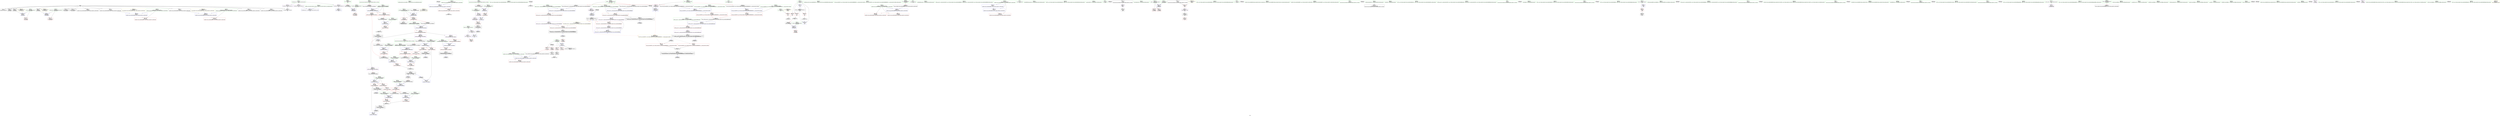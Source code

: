 digraph "SVFG" {
	label="SVFG";

	Node0x564ca0a11b40 [shape=record,color=grey,label="{NodeID: 0\nNullPtr}"];
	Node0x564ca0a11b40 -> Node0x564ca0a30330[style=solid];
	Node0x564ca0a11b40 -> Node0x564ca0a30430[style=solid];
	Node0x564ca0a11b40 -> Node0x564ca0a30500[style=solid];
	Node0x564ca0a11b40 -> Node0x564ca0a305d0[style=solid];
	Node0x564ca0a11b40 -> Node0x564ca0a306a0[style=solid];
	Node0x564ca0a11b40 -> Node0x564ca0a30770[style=solid];
	Node0x564ca0a11b40 -> Node0x564ca0a30840[style=solid];
	Node0x564ca0a11b40 -> Node0x564ca0a30910[style=solid];
	Node0x564ca0a11b40 -> Node0x564ca0a309e0[style=solid];
	Node0x564ca0a11b40 -> Node0x564ca0a30ab0[style=solid];
	Node0x564ca0a11b40 -> Node0x564ca0a30b80[style=solid];
	Node0x564ca0a11b40 -> Node0x564ca0a34ba0[style=solid];
	Node0x564ca0a6e880 [shape=record,color=black,label="{NodeID: 526\n151 = PHI(54, )\n0th arg _ZN3Sol2goEx }"];
	Node0x564ca0a6e880 -> Node0x564ca0a35250[style=solid];
	Node0x564ca0a33960 [shape=record,color=red,label="{NodeID: 194\n367\<--361\n\<--__a.addr\n_ZStanSt13_Ios_FmtflagsS_\n}"];
	Node0x564ca0a33960 -> Node0x564ca0a48ef0[style=solid];
	Node0x564ca0a30910 [shape=record,color=black,label="{NodeID: 111\n477\<--3\n\<--dummyVal\n_ZStplIcSt11char_traitsIcESaIcEENSt7__cxx1112basic_stringIT_T0_T1_EES5_RKS8_\n}"];
	Node0x564ca0a30910 -> Node0x564ca0a3ebb0[style=solid];
	Node0x564ca0a2ea00 [shape=record,color=green,label="{NodeID: 28\n60\<--61\n_ZNSt8ios_base15sync_with_stdioEb\<--_ZNSt8ios_base15sync_with_stdioEb_field_insensitive\n}"];
	Node0x564ca0a716e0 [shape=record,color=black,label="{NodeID: 554\n457 = PHI()\n}"];
	Node0x564ca0a716e0 -> Node0x564ca0a3ea10[style=solid];
	Node0x564ca0a350b0 [shape=record,color=blue,label="{NodeID: 222\n138\<--135\n__n.addr\<--__n\n_ZSt12setprecisioni\n}"];
	Node0x564ca0a350b0 -> Node0x564ca0a382b0[style=dashed];
	Node0x564ca0a36c60 [shape=record,color=purple,label="{NodeID: 139\n541\<--16\nllvm.global_ctors_1\<--llvm.global_ctors\nGlob }"];
	Node0x564ca0a36c60 -> Node0x564ca0a34aa0[style=solid];
	Node0x564ca0a31380 [shape=record,color=green,label="{NodeID: 56\n204\<--205\n_ZNSt7__cxx1112basic_stringIcSt11char_traitsIcESaIcEE3endEv\<--_ZNSt7__cxx1112basic_stringIcSt11char_traitsIcESaIcEE3endEv_field_insensitive\n}"];
	Node0x564ca0a49370 [shape=record,color=grey,label="{NodeID: 416\n221 = cmp(218, 91, )\n}"];
	Node0x564ca0a3e7a0 [shape=record,color=blue,label="{NodeID: 250\n440\<--438\n__lhs.addr\<--__lhs\n_ZStplIcSt11char_traitsIcESaIcEENSt7__cxx1112basic_stringIT_T0_T1_EES5_RKS8_\n}"];
	Node0x564ca0a3e7a0 -> Node0x564ca0a34180[style=dashed];
	Node0x564ca0a38380 [shape=record,color=red,label="{NodeID: 167\n145\<--144\n\<--coerce.dive\n_ZSt12setprecisioni\n}"];
	Node0x564ca0a38380 -> Node0x564ca0a35e60[style=solid];
	Node0x564ca0a32da0 [shape=record,color=green,label="{NodeID: 84\n363\<--364\n__b.addr\<--__b.addr_field_insensitive\n_ZStanSt13_Ios_FmtflagsS_\n}"];
	Node0x564ca0a32da0 -> Node0x564ca0a33a30[style=solid];
	Node0x564ca0a32da0 -> Node0x564ca0a3e2c0[style=solid];
	Node0x564ca0a2c8e0 [shape=record,color=green,label="{NodeID: 1\n7\<--1\n__dso_handle\<--dummyObj\nGlob }"];
	Node0x564ca0a6e9c0 [shape=record,color=black,label="{NodeID: 527\n152 = PHI(98, )\n1st arg _ZN3Sol2goEx }"];
	Node0x564ca0a6e9c0 -> Node0x564ca0a35320[style=solid];
	Node0x564ca0a33a30 [shape=record,color=red,label="{NodeID: 195\n368\<--363\n\<--__b.addr\n_ZStanSt13_Ios_FmtflagsS_\n}"];
	Node0x564ca0a33a30 -> Node0x564ca0a48ef0[style=solid];
	Node0x564ca0a309e0 [shape=record,color=black,label="{NodeID: 112\n479\<--3\n\<--dummyVal\n_ZStplIcSt11char_traitsIcESaIcEENSt7__cxx1112basic_stringIT_T0_T1_EES5_RKS8_\n}"];
	Node0x564ca0a309e0 -> Node0x564ca0a3ec80[style=solid];
	Node0x564ca0a2eb00 [shape=record,color=green,label="{NodeID: 29\n69\<--70\n_ZNSt9basic_iosIcSt11char_traitsIcEE3tieEPSo\<--_ZNSt9basic_iosIcSt11char_traitsIcEE3tieEPSo_field_insensitive\n}"];
	Node0x564ca0a71840 [shape=record,color=black,label="{NodeID: 555\n297 = PHI(331, )\n|{<s0>35}}"];
	Node0x564ca0a71840:s0 -> Node0x564ca0a6dfc0[style=solid,color=red];
	Node0x564ca0a35180 [shape=record,color=blue,label="{NodeID: 223\n141\<--142\n_M_n\<--\n_ZSt12setprecisioni\n}"];
	Node0x564ca0a35180 -> Node0x564ca0a38380[style=dashed];
	Node0x564ca0a36d60 [shape=record,color=purple,label="{NodeID: 140\n542\<--16\nllvm.global_ctors_2\<--llvm.global_ctors\nGlob }"];
	Node0x564ca0a36d60 -> Node0x564ca0a34ba0[style=solid];
	Node0x564ca0a31480 [shape=record,color=green,label="{NodeID: 57\n210\<--211\n_ZN9__gnu_cxxneIPcNSt7__cxx1112basic_stringIcSt11char_traitsIcESaIcEEEEEbRKNS_17__normal_iteratorIT_T0_EESD_\<--_ZN9__gnu_cxxneIPcNSt7__cxx1112basic_stringIcSt11char_traitsIcESaIcEEEEEbRKNS_17__normal_iteratorIT_T0_EESD__field_insensitive\n}"];
	Node0x564ca0a494f0 [shape=record,color=grey,label="{NodeID: 417\n230 = cmp(227, 229, )\n}"];
	Node0x564ca0a3e870 [shape=record,color=blue,label="{NodeID: 251\n442\<--439\n__rhs.addr\<--__rhs\n_ZStplIcSt11char_traitsIcESaIcEENSt7__cxx1112basic_stringIT_T0_T1_EES5_RKS8_\n}"];
	Node0x564ca0a3e870 -> Node0x564ca0a34250[style=dashed];
	Node0x564ca0a3e870 -> Node0x564ca0a34320[style=dashed];
	Node0x564ca0a38450 [shape=record,color=red,label="{NodeID: 168\n177\<--153\nthis1\<--this.addr\n_ZN3Sol2goEx\n}"];
	Node0x564ca0a32e70 [shape=record,color=green,label="{NodeID: 85\n374\<--375\n__a.addr\<--__a.addr_field_insensitive\n_ZStorSt13_Ios_FmtflagsS_\n}"];
	Node0x564ca0a32e70 -> Node0x564ca0a33b00[style=solid];
	Node0x564ca0a32e70 -> Node0x564ca0a3e390[style=solid];
	Node0x564ca0a2c970 [shape=record,color=green,label="{NodeID: 2\n8\<--1\n_ZSt3cin\<--dummyObj\nGlob }"];
	Node0x564ca0a6eb00 [shape=record,color=black,label="{NodeID: 528\n404 = PHI(167, )\n0th arg _ZN9__gnu_cxxneIPcNSt7__cxx1112basic_stringIcSt11char_traitsIcESaIcEEEEEbRKNS_17__normal_iteratorIT_T0_EESD_ }"];
	Node0x564ca0a6eb00 -> Node0x564ca0a3e530[style=solid];
	Node0x564ca0a59d00 [shape=record,color=yellow,style=double,label="{NodeID: 445\n77V_1 = ENCHI(MR_77V_0)\npts\{449 \}\nFun[_ZStplIcSt11char_traitsIcESaIcEENSt7__cxx1112basic_stringIT_T0_T1_EES5_RKS8_]}"];
	Node0x564ca0a59d00 -> Node0x564ca0a3ebb0[style=dashed];
	Node0x564ca0a33b00 [shape=record,color=red,label="{NodeID: 196\n380\<--374\n\<--__a.addr\n_ZStorSt13_Ios_FmtflagsS_\n}"];
	Node0x564ca0a33b00 -> Node0x564ca0a49070[style=solid];
	Node0x564ca0a30ab0 [shape=record,color=black,label="{NodeID: 113\n488\<--3\nlpad.val\<--dummyVal\n_ZStplIcSt11char_traitsIcESaIcEENSt7__cxx1112basic_stringIT_T0_T1_EES5_RKS8_\n}"];
	Node0x564ca0a2ec00 [shape=record,color=green,label="{NodeID: 30\n72\<--73\n_ZSt5fixedRSt8ios_base\<--_ZSt5fixedRSt8ios_base_field_insensitive\n}"];
	Node0x564ca0a71aa0 [shape=record,color=black,label="{NodeID: 556\n301 = PHI(315, )\n}"];
	Node0x564ca0a35250 [shape=record,color=blue,label="{NodeID: 224\n153\<--151\nthis.addr\<--this\n_ZN3Sol2goEx\n}"];
	Node0x564ca0a35250 -> Node0x564ca0a38450[style=dashed];
	Node0x564ca0a36e60 [shape=record,color=purple,label="{NodeID: 141\n80\<--48\ncoerce.dive\<--agg.tmp\nmain\n}"];
	Node0x564ca0a36e60 -> Node0x564ca0a34d70[style=solid];
	Node0x564ca0a31580 [shape=record,color=green,label="{NodeID: 58\n214\<--215\n_ZNK9__gnu_cxx17__normal_iteratorIPcNSt7__cxx1112basic_stringIcSt11char_traitsIcESaIcEEEEdeEv\<--_ZNK9__gnu_cxx17__normal_iteratorIPcNSt7__cxx1112basic_stringIcSt11char_traitsIcESaIcEEEEdeEv_field_insensitive\n}"];
	Node0x564ca0a49670 [shape=record,color=grey,label="{NodeID: 418\n420 = cmp(416, 419, )\n}"];
	Node0x564ca0a49670 -> Node0x564ca0a365b0[style=solid];
	Node0x564ca0a3e940 [shape=record,color=blue,label="{NodeID: 252\n444\<--59\nnrvo\<--\n_ZStplIcSt11char_traitsIcESaIcEENSt7__cxx1112basic_stringIT_T0_T1_EES5_RKS8_\n}"];
	Node0x564ca0a3e940 -> Node0x564ca0a3eae0[style=dashed];
	Node0x564ca0a38520 [shape=record,color=red,label="{NodeID: 169\n182\<--155\n\<--cas.addr\n_ZN3Sol2goEx\n}"];
	Node0x564ca0a32f40 [shape=record,color=green,label="{NodeID: 86\n376\<--377\n__b.addr\<--__b.addr_field_insensitive\n_ZStorSt13_Ios_FmtflagsS_\n}"];
	Node0x564ca0a32f40 -> Node0x564ca0a33bd0[style=solid];
	Node0x564ca0a32f40 -> Node0x564ca0a3e460[style=solid];
	Node0x564ca0a2cc20 [shape=record,color=green,label="{NodeID: 3\n11\<--1\n_ZSt4cout\<--dummyObj\nGlob }"];
	Node0x564ca0a6ec40 [shape=record,color=black,label="{NodeID: 529\n405 = PHI(169, )\n1st arg _ZN9__gnu_cxxneIPcNSt7__cxx1112basic_stringIcSt11char_traitsIcESaIcEEEEEbRKNS_17__normal_iteratorIT_T0_EESD_ }"];
	Node0x564ca0a6ec40 -> Node0x564ca0a3e600[style=solid];
	Node0x564ca0a59de0 [shape=record,color=yellow,style=double,label="{NodeID: 446\n79V_1 = ENCHI(MR_79V_0)\npts\{451 \}\nFun[_ZStplIcSt11char_traitsIcESaIcEENSt7__cxx1112basic_stringIT_T0_T1_EES5_RKS8_]}"];
	Node0x564ca0a59de0 -> Node0x564ca0a3ec80[style=dashed];
	Node0x564ca0a33bd0 [shape=record,color=red,label="{NodeID: 197\n381\<--376\n\<--__b.addr\n_ZStorSt13_Ios_FmtflagsS_\n}"];
	Node0x564ca0a33bd0 -> Node0x564ca0a49070[style=solid];
	Node0x564ca0a30b80 [shape=record,color=black,label="{NodeID: 114\n489\<--3\nlpad.val5\<--dummyVal\n_ZStplIcSt11char_traitsIcESaIcEENSt7__cxx1112basic_stringIT_T0_T1_EES5_RKS8_\n}"];
	Node0x564ca0a2ed00 [shape=record,color=green,label="{NodeID: 31\n74\<--75\n_ZNSolsEPFRSt8ios_baseS0_E\<--_ZNSolsEPFRSt8ios_baseS0_E_field_insensitive\n}"];
	Node0x564ca0a71bb0 [shape=record,color=black,label="{NodeID: 557\n306 = PHI(358, )\n|{<s0>37}}"];
	Node0x564ca0a71bb0:s0 -> Node0x564ca0a6e740[style=solid,color=red];
	Node0x564ca0a35320 [shape=record,color=blue,label="{NodeID: 225\n155\<--152\ncas.addr\<--cas\n_ZN3Sol2goEx\n}"];
	Node0x564ca0a35320 -> Node0x564ca0a38520[style=dashed];
	Node0x564ca0a36f30 [shape=record,color=purple,label="{NodeID: 142\n82\<--48\ncoerce.dive4\<--agg.tmp\nmain\n}"];
	Node0x564ca0a36f30 -> Node0x564ca0a38040[style=solid];
	Node0x564ca0a31680 [shape=record,color=green,label="{NodeID: 59\n219\<--220\n_ZNKSt7__cxx1112basic_stringIcSt11char_traitsIcESaIcEE4sizeEv\<--_ZNKSt7__cxx1112basic_stringIcSt11char_traitsIcESaIcEE4sizeEv_field_insensitive\n}"];
	Node0x564ca0a3ea10 [shape=record,color=blue,label="{NodeID: 253\n446\<--457\n__len\<--call\n_ZStplIcSt11char_traitsIcESaIcEENSt7__cxx1112basic_stringIT_T0_T1_EES5_RKS8_\n}"];
	Node0x564ca0a3ea10 -> Node0x564ca0a344c0[style=dashed];
	Node0x564ca0a385f0 [shape=record,color=red,label="{NodeID: 170\n272\<--161\nexn\<--exn.slot\n_ZN3Sol2goEx\n}"];
	Node0x564ca0a33010 [shape=record,color=green,label="{NodeID: 87\n395\<--396\n__gxx_personality_v0\<--__gxx_personality_v0_field_insensitive\n}"];
	Node0x564ca0a2ccb0 [shape=record,color=green,label="{NodeID: 4\n12\<--1\n.str\<--dummyObj\nGlob }"];
	Node0x564ca0a6fda0 [shape=record,color=black,label="{NodeID: 530\n68 = PHI()\n}"];
	Node0x564ca0a33ca0 [shape=record,color=red,label="{NodeID: 198\n412\<--406\n\<--__lhs.addr\n_ZN9__gnu_cxxneIPcNSt7__cxx1112basic_stringIcSt11char_traitsIcESaIcEEEEEbRKNS_17__normal_iteratorIT_T0_EESD_\n|{<s0>40}}"];
	Node0x564ca0a33ca0:s0 -> Node0x564ca0a6e100[style=solid,color=red];
	Node0x564ca0a35820 [shape=record,color=black,label="{NodeID: 115\n9\<--8\n\<--_ZSt3cin\nCan only get source location for instruction, argument, global var or function.}"];
	Node0x564ca0a35820 -> Node0x564ca0a379c0[style=solid];
	Node0x564ca0a2ee00 [shape=record,color=green,label="{NodeID: 32\n78\<--79\n_ZSt12setprecisioni\<--_ZSt12setprecisioni_field_insensitive\n}"];
	Node0x564ca0a71d20 [shape=record,color=black,label="{NodeID: 558\n310 = PHI(340, )\n}"];
	Node0x564ca0a353f0 [shape=record,color=blue,label="{NodeID: 226\n165\<--157\n__range1\<--z\n_ZN3Sol2goEx\n}"];
	Node0x564ca0a353f0 -> Node0x564ca0a38790[style=dashed];
	Node0x564ca0a353f0 -> Node0x564ca0a38860[style=dashed];
	Node0x564ca0a37000 [shape=record,color=purple,label="{NodeID: 143\n63\<--62\nvbase.offset.ptr\<--vtable\nmain\n}"];
	Node0x564ca0a37000 -> Node0x564ca0a35b20[style=solid];
	Node0x564ca0a31780 [shape=record,color=green,label="{NodeID: 60\n224\<--225\n_ZNSt7__cxx1112basic_stringIcSt11char_traitsIcESaIcEEixEm\<--_ZNSt7__cxx1112basic_stringIcSt11char_traitsIcESaIcEEixEm_field_insensitive\n}"];
	Node0x564ca0a3eae0 [shape=record,color=blue,label="{NodeID: 254\n444\<--473\nnrvo\<--\n_ZStplIcSt11char_traitsIcESaIcEENSt7__cxx1112basic_stringIT_T0_T1_EES5_RKS8_\n}"];
	Node0x564ca0a3eae0 -> Node0x564ca0a343f0[style=dashed];
	Node0x564ca0a386c0 [shape=record,color=red,label="{NodeID: 171\n273\<--163\nsel\<--ehselector.slot\n_ZN3Sol2goEx\n}"];
	Node0x564ca0a33110 [shape=record,color=green,label="{NodeID: 88\n406\<--407\n__lhs.addr\<--__lhs.addr_field_insensitive\n_ZN9__gnu_cxxneIPcNSt7__cxx1112basic_stringIcSt11char_traitsIcESaIcEEEEEbRKNS_17__normal_iteratorIT_T0_EESD_\n}"];
	Node0x564ca0a33110 -> Node0x564ca0a33ca0[style=solid];
	Node0x564ca0a33110 -> Node0x564ca0a3e530[style=solid];
	Node0x564ca0a2cd70 [shape=record,color=green,label="{NodeID: 5\n14\<--1\n.str.1\<--dummyObj\nGlob }"];
	Node0x564ca0a6fea0 [shape=record,color=black,label="{NodeID: 531\n192 = PHI()\n}"];
	Node0x564ca0a33d70 [shape=record,color=red,label="{NodeID: 199\n417\<--408\n\<--__rhs.addr\n_ZN9__gnu_cxxneIPcNSt7__cxx1112basic_stringIcSt11char_traitsIcESaIcEEEEEbRKNS_17__normal_iteratorIT_T0_EESD_\n|{<s0>41}}"];
	Node0x564ca0a33d70:s0 -> Node0x564ca0a6e100[style=solid,color=red];
	Node0x564ca0a35920 [shape=record,color=black,label="{NodeID: 116\n10\<--8\n\<--_ZSt3cin\nCan only get source location for instruction, argument, global var or function.}"];
	Node0x564ca0a35920 -> Node0x564ca0a37a90[style=solid];
	Node0x564ca0a2ef00 [shape=record,color=green,label="{NodeID: 33\n85\<--86\n_ZStlsIcSt11char_traitsIcEERSt13basic_ostreamIT_T0_ES6_St13_Setprecision\<--_ZStlsIcSt11char_traitsIcEERSt13basic_ostreamIT_T0_ES6_St13_Setprecision_field_insensitive\n}"];
	Node0x564ca0a71e30 [shape=record,color=black,label="{NodeID: 559\n327 = PHI(358, )\n}"];
	Node0x564ca0a71e30 -> Node0x564ca0a3dde0[style=solid];
	Node0x564ca0a354c0 [shape=record,color=blue,label="{NodeID: 227\n200\<--197\ncoerce.dive\<--call5\n_ZN3Sol2goEx\n}"];
	Node0x564ca0a354c0 -> Node0x564ca0a56f20[style=dashed];
	Node0x564ca0a370d0 [shape=record,color=purple,label="{NodeID: 144\n141\<--136\n_M_n\<--retval\n_ZSt12setprecisioni\n}"];
	Node0x564ca0a370d0 -> Node0x564ca0a35180[style=solid];
	Node0x564ca0a31880 [shape=record,color=green,label="{NodeID: 61\n234\<--235\n_ZStplIcSt11char_traitsIcESaIcEENSt7__cxx1112basic_stringIT_T0_T1_EES5_RKS8_\<--_ZStplIcSt11char_traitsIcESaIcEENSt7__cxx1112basic_stringIT_T0_T1_EES5_RKS8__field_insensitive\n}"];
	Node0x564ca0a3ebb0 [shape=record,color=blue,label="{NodeID: 255\n448\<--477\nexn.slot\<--\n_ZStplIcSt11char_traitsIcESaIcEENSt7__cxx1112basic_stringIT_T0_T1_EES5_RKS8_\n}"];
	Node0x564ca0a3ebb0 -> Node0x564ca0a34590[style=dashed];
	Node0x564ca0a38790 [shape=record,color=red,label="{NodeID: 172\n196\<--165\n\<--__range1\n_ZN3Sol2goEx\n}"];
	Node0x564ca0a331e0 [shape=record,color=green,label="{NodeID: 89\n408\<--409\n__rhs.addr\<--__rhs.addr_field_insensitive\n_ZN9__gnu_cxxneIPcNSt7__cxx1112basic_stringIcSt11char_traitsIcESaIcEEEEEbRKNS_17__normal_iteratorIT_T0_EESD_\n}"];
	Node0x564ca0a331e0 -> Node0x564ca0a33d70[style=solid];
	Node0x564ca0a331e0 -> Node0x564ca0a3e600[style=solid];
	Node0x564ca0a2d610 [shape=record,color=green,label="{NodeID: 6\n17\<--1\n\<--dummyObj\nCan only get source location for instruction, argument, global var or function.}"];
	Node0x564ca0a6ffa0 [shape=record,color=black,label="{NodeID: 532\n28 = PHI()\n}"];
	Node0x564ca0a33e40 [shape=record,color=red,label="{NodeID: 200\n416\<--413\n\<--call\n_ZN9__gnu_cxxneIPcNSt7__cxx1112basic_stringIcSt11char_traitsIcESaIcEEEEEbRKNS_17__normal_iteratorIT_T0_EESD_\n}"];
	Node0x564ca0a33e40 -> Node0x564ca0a49670[style=solid];
	Node0x564ca0a35a20 [shape=record,color=black,label="{NodeID: 117\n29\<--30\n\<--_ZNSt8ios_base4InitD1Ev\nCan only get source location for instruction, argument, global var or function.}"];
	Node0x564ca0a2f000 [shape=record,color=green,label="{NodeID: 34\n88\<--89\n_ZNSirsERx\<--_ZNSirsERx_field_insensitive\n}"];
	Node0x564ca0a71f40 [shape=record,color=black,label="{NodeID: 560\n352 = PHI(371, )\n}"];
	Node0x564ca0a71f40 -> Node0x564ca0a3e120[style=solid];
	Node0x564ca0a35590 [shape=record,color=blue,label="{NodeID: 228\n206\<--203\ncoerce.dive7\<--call6\n_ZN3Sol2goEx\n|{<s0>19}}"];
	Node0x564ca0a35590:s0 -> Node0x564ca0a5b2d0[style=dashed,color=red];
	Node0x564ca0a371a0 [shape=record,color=purple,label="{NodeID: 145\n144\<--136\ncoerce.dive\<--retval\n_ZSt12setprecisioni\n}"];
	Node0x564ca0a371a0 -> Node0x564ca0a38380[style=solid];
	Node0x564ca0a31980 [shape=record,color=green,label="{NodeID: 62\n237\<--238\n_ZNSt7__cxx1112basic_stringIcSt11char_traitsIcESaIcEEaSEOS4_\<--_ZNSt7__cxx1112basic_stringIcSt11char_traitsIcESaIcEEaSEOS4__field_insensitive\n}"];
	Node0x564ca0a3ec80 [shape=record,color=blue,label="{NodeID: 256\n450\<--479\nehselector.slot\<--\n_ZStplIcSt11char_traitsIcESaIcEENSt7__cxx1112basic_stringIT_T0_T1_EES5_RKS8_\n}"];
	Node0x564ca0a3ec80 -> Node0x564ca0a34660[style=dashed];
	Node0x564ca0a38860 [shape=record,color=red,label="{NodeID: 173\n202\<--165\n\<--__range1\n_ZN3Sol2goEx\n}"];
	Node0x564ca0a332b0 [shape=record,color=green,label="{NodeID: 90\n414\<--415\n_ZNK9__gnu_cxx17__normal_iteratorIPcNSt7__cxx1112basic_stringIcSt11char_traitsIcESaIcEEEE4baseEv\<--_ZNK9__gnu_cxx17__normal_iteratorIPcNSt7__cxx1112basic_stringIcSt11char_traitsIcESaIcEEEE4baseEv_field_insensitive\n}"];
	Node0x564ca0a2d6a0 [shape=record,color=green,label="{NodeID: 7\n57\<--1\n\<--dummyObj\nCan only get source location for instruction, argument, global var or function.}"];
	Node0x564ca0a700a0 [shape=record,color=black,label="{NodeID: 533\n58 = PHI()\n}"];
	Node0x564ca0a33f10 [shape=record,color=red,label="{NodeID: 201\n419\<--418\n\<--call1\n_ZN9__gnu_cxxneIPcNSt7__cxx1112basic_stringIcSt11char_traitsIcESaIcEEEEEbRKNS_17__normal_iteratorIT_T0_EESD_\n}"];
	Node0x564ca0a33f10 -> Node0x564ca0a49670[style=solid];
	Node0x564ca0a35b20 [shape=record,color=black,label="{NodeID: 118\n64\<--63\n\<--vbase.offset.ptr\nmain\n}"];
	Node0x564ca0a35b20 -> Node0x564ca0a37f70[style=solid];
	Node0x564ca0a2f100 [shape=record,color=green,label="{NodeID: 35\n101\<--102\n_ZN3Sol2goEx\<--_ZN3Sol2goEx_field_insensitive\n}"];
	Node0x564ca0a72050 [shape=record,color=black,label="{NodeID: 561\n413 = PHI(518, )\n}"];
	Node0x564ca0a72050 -> Node0x564ca0a33e40[style=solid];
	Node0x564ca0a35660 [shape=record,color=blue,label="{NodeID: 229\n171\<--216\nx\<--\n_ZN3Sol2goEx\n}"];
	Node0x564ca0a35660 -> Node0x564ca0a38930[style=dashed];
	Node0x564ca0a35660 -> Node0x564ca0a38a00[style=dashed];
	Node0x564ca0a35660 -> Node0x564ca0a38ad0[style=dashed];
	Node0x564ca0a35660 -> Node0x564ca0a56a20[style=dashed];
	Node0x564ca0a37270 [shape=record,color=purple,label="{NodeID: 146\n200\<--167\ncoerce.dive\<--__begin1\n_ZN3Sol2goEx\n}"];
	Node0x564ca0a37270 -> Node0x564ca0a354c0[style=solid];
	Node0x564ca0a31a80 [shape=record,color=green,label="{NodeID: 63\n240\<--241\n_ZNSt7__cxx1112basic_stringIcSt11char_traitsIcESaIcEED1Ev\<--_ZNSt7__cxx1112basic_stringIcSt11char_traitsIcESaIcEED1Ev_field_insensitive\n}"];
	Node0x564ca0a56a20 [shape=record,color=black,label="{NodeID: 423\nMR_28V_2 = PHI(MR_28V_3, MR_28V_1, )\npts\{172 \}\n}"];
	Node0x564ca0a56a20 -> Node0x564ca0a35660[style=dashed];
	Node0x564ca0a3ed50 [shape=record,color=blue,label="{NodeID: 257\n501\<--500\nthis.addr\<--this\n_ZN9__gnu_cxx17__normal_iteratorIPcNSt7__cxx1112basic_stringIcSt11char_traitsIcESaIcEEEEppEv\n}"];
	Node0x564ca0a3ed50 -> Node0x564ca0a34730[style=dashed];
	Node0x564ca0a38930 [shape=record,color=red,label="{NodeID: 174\n228\<--171\n\<--x\n_ZN3Sol2goEx\n}"];
	Node0x564ca0a38930 -> Node0x564ca0a36000[style=solid];
	Node0x564ca0a333b0 [shape=record,color=green,label="{NodeID: 91\n424\<--425\nthis.addr\<--this.addr_field_insensitive\n_ZNK9__gnu_cxx17__normal_iteratorIPcNSt7__cxx1112basic_stringIcSt11char_traitsIcESaIcEEEEdeEv\n}"];
	Node0x564ca0a333b0 -> Node0x564ca0a33fe0[style=solid];
	Node0x564ca0a333b0 -> Node0x564ca0a3e6d0[style=solid];
	Node0x564ca0a2d730 [shape=record,color=green,label="{NodeID: 8\n59\<--1\n\<--dummyObj\nCan only get source location for instruction, argument, global var or function.}"];
	Node0x564ca0a701a0 [shape=record,color=black,label="{NodeID: 534\n71 = PHI()\n}"];
	Node0x564ca0a33fe0 [shape=record,color=red,label="{NodeID: 202\n427\<--424\nthis1\<--this.addr\n_ZNK9__gnu_cxx17__normal_iteratorIPcNSt7__cxx1112basic_stringIcSt11char_traitsIcESaIcEEEEdeEv\n}"];
	Node0x564ca0a33fe0 -> Node0x564ca0a37680[style=solid];
	Node0x564ca0a35bf0 [shape=record,color=black,label="{NodeID: 119\n67\<--66\n\<--add.ptr\nmain\n}"];
	Node0x564ca0a2f200 [shape=record,color=green,label="{NodeID: 36\n123\<--124\n__base.addr\<--__base.addr_field_insensitive\n_ZSt5fixedRSt8ios_base\n}"];
	Node0x564ca0a2f200 -> Node0x564ca0a38110[style=solid];
	Node0x564ca0a2f200 -> Node0x564ca0a381e0[style=solid];
	Node0x564ca0a2f200 -> Node0x564ca0a34fe0[style=solid];
	Node0x564ca0a72190 [shape=record,color=black,label="{NodeID: 562\n418 = PHI(518, )\n}"];
	Node0x564ca0a72190 -> Node0x564ca0a33f10[style=solid];
	Node0x564ca0a35730 [shape=record,color=blue,label="{NodeID: 230\n161\<--244\nexn.slot\<--\n_ZN3Sol2goEx\n}"];
	Node0x564ca0a35730 -> Node0x564ca0a385f0[style=dashed];
	Node0x564ca0a37340 [shape=record,color=purple,label="{NodeID: 147\n206\<--169\ncoerce.dive7\<--__end1\n_ZN3Sol2goEx\n}"];
	Node0x564ca0a37340 -> Node0x564ca0a35590[style=solid];
	Node0x564ca0a31b80 [shape=record,color=green,label="{NodeID: 64\n253\<--254\n_ZNSt7__cxx1112basic_stringIcSt11char_traitsIcESaIcEEpLEc\<--_ZNSt7__cxx1112basic_stringIcSt11char_traitsIcESaIcEEpLEc_field_insensitive\n}"];
	Node0x564ca0a56f20 [shape=record,color=black,label="{NodeID: 424\nMR_30V_3 = PHI(MR_30V_4, MR_30V_2, )\npts\{1680000 \}\n|{<s0>19|<s1>20|<s2>29|<s3>29}}"];
	Node0x564ca0a56f20:s0 -> Node0x564ca0a5b2d0[style=dashed,color=red];
	Node0x564ca0a56f20:s1 -> Node0x564ca0a58c50[style=dashed,color=red];
	Node0x564ca0a56f20:s2 -> Node0x564ca0a34800[style=dashed,color=red];
	Node0x564ca0a56f20:s3 -> Node0x564ca0a3ee20[style=dashed,color=red];
	Node0x564ca0a3ee20 [shape=record,color=blue,label="{NodeID: 258\n505\<--507\n_M_current\<--incdec.ptr\n_ZN9__gnu_cxx17__normal_iteratorIPcNSt7__cxx1112basic_stringIcSt11char_traitsIcESaIcEEEEppEv\n|{<s0>29}}"];
	Node0x564ca0a3ee20:s0 -> Node0x564ca0a56f20[style=dashed,color=blue];
	Node0x564ca0a38a00 [shape=record,color=red,label="{NodeID: 175\n232\<--171\n\<--x\n_ZN3Sol2goEx\n|{<s0>23}}"];
	Node0x564ca0a38a00:s0 -> Node0x564ca0a73120[style=solid,color=red];
	Node0x564ca0a33480 [shape=record,color=green,label="{NodeID: 92\n440\<--441\n__lhs.addr\<--__lhs.addr_field_insensitive\n_ZStplIcSt11char_traitsIcESaIcEENSt7__cxx1112basic_stringIT_T0_T1_EES5_RKS8_\n}"];
	Node0x564ca0a33480 -> Node0x564ca0a34180[style=solid];
	Node0x564ca0a33480 -> Node0x564ca0a3e7a0[style=solid];
	Node0x564ca0a2d7f0 [shape=record,color=green,label="{NodeID: 9\n77\<--1\n\<--dummyObj\nCan only get source location for instruction, argument, global var or function.|{<s0>6}}"];
	Node0x564ca0a2d7f0:s0 -> Node0x564ca0a6e420[style=solid,color=red];
	Node0x564ca0a70300 [shape=record,color=black,label="{NodeID: 535\n76 = PHI(134, )\n}"];
	Node0x564ca0a70300 -> Node0x564ca0a34d70[style=solid];
	Node0x564ca0a340b0 [shape=record,color=red,label="{NodeID: 203\n429\<--428\n\<--_M_current\n_ZNK9__gnu_cxx17__normal_iteratorIPcNSt7__cxx1112basic_stringIcSt11char_traitsIcESaIcEEEEdeEv\n}"];
	Node0x564ca0a340b0 -> Node0x564ca0a36680[style=solid];
	Node0x564ca0a35cc0 [shape=record,color=black,label="{NodeID: 120\n45\<--108\nmain_ret\<--\nmain\n}"];
	Node0x564ca0a2f2d0 [shape=record,color=green,label="{NodeID: 37\n130\<--131\n_ZNSt8ios_base4setfESt13_Ios_FmtflagsS0_\<--_ZNSt8ios_base4setfESt13_Ios_FmtflagsS0__field_insensitive\n}"];
	Node0x564ca0a722d0 [shape=record,color=black,label="{NodeID: 563\n469 = PHI()\n}"];
	Node0x564ca0a3d830 [shape=record,color=blue,label="{NodeID: 231\n163\<--246\nehselector.slot\<--\n_ZN3Sol2goEx\n}"];
	Node0x564ca0a3d830 -> Node0x564ca0a386c0[style=dashed];
	Node0x564ca0a37410 [shape=record,color=purple,label="{NodeID: 148\n293\<--292\n_M_flags\<--this1\n_ZNSt8ios_base4setfESt13_Ios_FmtflagsS0_\n}"];
	Node0x564ca0a37410 -> Node0x564ca0a39150[style=solid];
	Node0x564ca0a31c80 [shape=record,color=green,label="{NodeID: 65\n258\<--259\n_ZN9__gnu_cxx17__normal_iteratorIPcNSt7__cxx1112basic_stringIcSt11char_traitsIcESaIcEEEEppEv\<--_ZN9__gnu_cxx17__normal_iteratorIPcNSt7__cxx1112basic_stringIcSt11char_traitsIcESaIcEEEEppEv_field_insensitive\n}"];
	Node0x564ca0a57420 [shape=record,color=black,label="{NodeID: 425\nMR_8V_3 = PHI(MR_8V_4, MR_8V_2, )\npts\{53 \}\n}"];
	Node0x564ca0a57420 -> Node0x564ca0a37d00[style=dashed];
	Node0x564ca0a57420 -> Node0x564ca0a37dd0[style=dashed];
	Node0x564ca0a57420 -> Node0x564ca0a37ea0[style=dashed];
	Node0x564ca0a57420 -> Node0x564ca0a34f10[style=dashed];
	Node0x564ca0a3eef0 [shape=record,color=blue,label="{NodeID: 259\n520\<--519\nthis.addr\<--this\n_ZNK9__gnu_cxx17__normal_iteratorIPcNSt7__cxx1112basic_stringIcSt11char_traitsIcESaIcEEEE4baseEv\n}"];
	Node0x564ca0a3eef0 -> Node0x564ca0a348d0[style=dashed];
	Node0x564ca0a38ad0 [shape=record,color=red,label="{NodeID: 176\n251\<--171\n\<--x\n_ZN3Sol2goEx\n}"];
	Node0x564ca0a33550 [shape=record,color=green,label="{NodeID: 93\n442\<--443\n__rhs.addr\<--__rhs.addr_field_insensitive\n_ZStplIcSt11char_traitsIcESaIcEENSt7__cxx1112basic_stringIT_T0_T1_EES5_RKS8_\n}"];
	Node0x564ca0a33550 -> Node0x564ca0a34250[style=solid];
	Node0x564ca0a33550 -> Node0x564ca0a34320[style=solid];
	Node0x564ca0a33550 -> Node0x564ca0a3e870[style=solid];
	Node0x564ca0a2d8f0 [shape=record,color=green,label="{NodeID: 10\n91\<--1\n\<--dummyObj\nCan only get source location for instruction, argument, global var or function.}"];
	Node0x564ca0a704d0 [shape=record,color=black,label="{NodeID: 536\n84 = PHI()\n}"];
	Node0x564ca0a34180 [shape=record,color=red,label="{NodeID: 204\n464\<--440\n\<--__lhs.addr\n_ZStplIcSt11char_traitsIcESaIcEENSt7__cxx1112basic_stringIT_T0_T1_EES5_RKS8_\n}"];
	Node0x564ca0a35d90 [shape=record,color=black,label="{NodeID: 121\n121\<--132\n_ZSt5fixedRSt8ios_base_ret\<--\n_ZSt5fixedRSt8ios_base\n}"];
	Node0x564ca0a2f3d0 [shape=record,color=green,label="{NodeID: 38\n136\<--137\nretval\<--retval_field_insensitive\n_ZSt12setprecisioni\n}"];
	Node0x564ca0a2f3d0 -> Node0x564ca0a370d0[style=solid];
	Node0x564ca0a2f3d0 -> Node0x564ca0a371a0[style=solid];
	Node0x564ca0a723a0 [shape=record,color=black,label="{NodeID: 564\n278 = PHI(126, )\n0th arg _ZNSt8ios_base4setfESt13_Ios_FmtflagsS0_ }"];
	Node0x564ca0a723a0 -> Node0x564ca0a3d900[style=solid];
	Node0x564ca0a3d900 [shape=record,color=blue,label="{NodeID: 232\n281\<--278\nthis.addr\<--this\n_ZNSt8ios_base4setfESt13_Ios_FmtflagsS0_\n}"];
	Node0x564ca0a3d900 -> Node0x564ca0a38d40[style=dashed];
	Node0x564ca0a374e0 [shape=record,color=purple,label="{NodeID: 149\n300\<--292\n_M_flags2\<--this1\n_ZNSt8ios_base4setfESt13_Ios_FmtflagsS0_\n|{<s0>35}}"];
	Node0x564ca0a374e0:s0 -> Node0x564ca0a6b5d0[style=solid,color=red];
	Node0x564ca0a31d80 [shape=record,color=green,label="{NodeID: 66\n262\<--263\n_ZStlsIcSt11char_traitsIcESaIcEERSt13basic_ostreamIT_T0_ES7_RKNSt7__cxx1112basic_stringIS4_S5_T1_EE\<--_ZStlsIcSt11char_traitsIcESaIcEERSt13basic_ostreamIT_T0_ES7_RKNSt7__cxx1112basic_stringIS4_S5_T1_EE_field_insensitive\n}"];
	Node0x564ca0a38ba0 [shape=record,color=red,label="{NodeID: 177\n216\<--213\n\<--call9\n_ZN3Sol2goEx\n}"];
	Node0x564ca0a38ba0 -> Node0x564ca0a35660[style=solid];
	Node0x564ca0a33620 [shape=record,color=green,label="{NodeID: 94\n444\<--445\nnrvo\<--nrvo_field_insensitive\n_ZStplIcSt11char_traitsIcESaIcEENSt7__cxx1112basic_stringIT_T0_T1_EES5_RKS8_\n}"];
	Node0x564ca0a33620 -> Node0x564ca0a343f0[style=solid];
	Node0x564ca0a33620 -> Node0x564ca0a3e940[style=solid];
	Node0x564ca0a33620 -> Node0x564ca0a3eae0[style=solid];
	Node0x564ca0a2d9f0 [shape=record,color=green,label="{NodeID: 11\n99\<--1\n\<--dummyObj\nCan only get source location for instruction, argument, global var or function.}"];
	Node0x564ca0a705a0 [shape=record,color=black,label="{NodeID: 537\n87 = PHI()\n}"];
	Node0x564ca0a34250 [shape=record,color=red,label="{NodeID: 205\n456\<--442\n\<--__rhs.addr\n_ZStplIcSt11char_traitsIcESaIcEENSt7__cxx1112basic_stringIT_T0_T1_EES5_RKS8_\n}"];
	Node0x564ca0a35e60 [shape=record,color=black,label="{NodeID: 122\n134\<--145\n_ZSt12setprecisioni_ret\<--\n_ZSt12setprecisioni\n|{<s0>6}}"];
	Node0x564ca0a35e60:s0 -> Node0x564ca0a70300[style=solid,color=blue];
	Node0x564ca0a2f4a0 [shape=record,color=green,label="{NodeID: 39\n138\<--139\n__n.addr\<--__n.addr_field_insensitive\n_ZSt12setprecisioni\n}"];
	Node0x564ca0a2f4a0 -> Node0x564ca0a382b0[style=solid];
	Node0x564ca0a2f4a0 -> Node0x564ca0a350b0[style=solid];
	Node0x564ca0a72510 [shape=record,color=black,label="{NodeID: 565\n279 = PHI(128, )\n1st arg _ZNSt8ios_base4setfESt13_Ios_FmtflagsS0_ }"];
	Node0x564ca0a72510 -> Node0x564ca0a3d9d0[style=solid];
	Node0x564ca0a3d9d0 [shape=record,color=blue,label="{NodeID: 233\n283\<--279\n__fmtfl.addr\<--__fmtfl\n_ZNSt8ios_base4setfESt13_Ios_FmtflagsS0_\n}"];
	Node0x564ca0a3d9d0 -> Node0x564ca0a38e10[style=dashed];
	Node0x564ca0a375b0 [shape=record,color=purple,label="{NodeID: 150\n309\<--292\n_M_flags5\<--this1\n_ZNSt8ios_base4setfESt13_Ios_FmtflagsS0_\n|{<s0>37}}"];
	Node0x564ca0a375b0:s0 -> Node0x564ca0a6e600[style=solid,color=red];
	Node0x564ca0a31e80 [shape=record,color=green,label="{NodeID: 67\n265\<--266\n_ZSt4endlIcSt11char_traitsIcEERSt13basic_ostreamIT_T0_ES6_\<--_ZSt4endlIcSt11char_traitsIcEERSt13basic_ostreamIT_T0_ES6__field_insensitive\n}"];
	Node0x564ca0a58c50 [shape=record,color=yellow,style=double,label="{NodeID: 427\n30V_1 = ENCHI(MR_30V_0)\npts\{1680000 \}\nFun[_ZNK9__gnu_cxx17__normal_iteratorIPcNSt7__cxx1112basic_stringIcSt11char_traitsIcESaIcEEEEdeEv]}"];
	Node0x564ca0a58c50 -> Node0x564ca0a340b0[style=dashed];
	Node0x564ca0a38c70 [shape=record,color=red,label="{NodeID: 178\n226\<--223\n\<--call12\n_ZN3Sol2goEx\n}"];
	Node0x564ca0a38c70 -> Node0x564ca0a35f30[style=solid];
	Node0x564ca0a336f0 [shape=record,color=green,label="{NodeID: 95\n446\<--447\n__len\<--__len_field_insensitive\n_ZStplIcSt11char_traitsIcESaIcEENSt7__cxx1112basic_stringIT_T0_T1_EES5_RKS8_\n}"];
	Node0x564ca0a336f0 -> Node0x564ca0a344c0[style=solid];
	Node0x564ca0a336f0 -> Node0x564ca0a3ea10[style=solid];
	Node0x564ca0a2daf0 [shape=record,color=green,label="{NodeID: 12\n128\<--1\n\<--dummyObj\nCan only get source location for instruction, argument, global var or function.|{<s0>10}}"];
	Node0x564ca0a2daf0:s0 -> Node0x564ca0a72510[style=solid,color=red];
	Node0x564ca0a70670 [shape=record,color=black,label="{NodeID: 538\n127 = PHI(277, )\n}"];
	Node0x564ca0a5a6b0 [shape=record,color=yellow,style=double,label="{NodeID: 455\n12V_1 = ENCHI(MR_12V_0)\npts\{124 \}\nFun[_ZSt5fixedRSt8ios_base]}"];
	Node0x564ca0a5a6b0 -> Node0x564ca0a34fe0[style=dashed];
	Node0x564ca0a34320 [shape=record,color=red,label="{NodeID: 206\n468\<--442\n\<--__rhs.addr\n_ZStplIcSt11char_traitsIcESaIcEENSt7__cxx1112basic_stringIT_T0_T1_EES5_RKS8_\n}"];
	Node0x564ca0a35f30 [shape=record,color=black,label="{NodeID: 123\n227\<--226\nconv\<--\n_ZN3Sol2goEx\n}"];
	Node0x564ca0a35f30 -> Node0x564ca0a494f0[style=solid];
	Node0x564ca0a2f570 [shape=record,color=green,label="{NodeID: 40\n153\<--154\nthis.addr\<--this.addr_field_insensitive\n_ZN3Sol2goEx\n}"];
	Node0x564ca0a2f570 -> Node0x564ca0a38450[style=solid];
	Node0x564ca0a2f570 -> Node0x564ca0a35250[style=solid];
	Node0x564ca0a72650 [shape=record,color=black,label="{NodeID: 566\n280 = PHI(129, )\n2nd arg _ZNSt8ios_base4setfESt13_Ios_FmtflagsS0_ }"];
	Node0x564ca0a72650 -> Node0x564ca0a3daa0[style=solid];
	Node0x564ca0a3daa0 [shape=record,color=blue,label="{NodeID: 234\n285\<--280\n__mask.addr\<--__mask\n_ZNSt8ios_base4setfESt13_Ios_FmtflagsS0_\n}"];
	Node0x564ca0a3daa0 -> Node0x564ca0a38ee0[style=dashed];
	Node0x564ca0a3daa0 -> Node0x564ca0a38fb0[style=dashed];
	Node0x564ca0a37680 [shape=record,color=purple,label="{NodeID: 151\n428\<--427\n_M_current\<--this1\n_ZNK9__gnu_cxx17__normal_iteratorIPcNSt7__cxx1112basic_stringIcSt11char_traitsIcESaIcEEEEdeEv\n}"];
	Node0x564ca0a37680 -> Node0x564ca0a340b0[style=solid];
	Node0x564ca0a31f80 [shape=record,color=green,label="{NodeID: 68\n267\<--268\n_ZNSolsEPFRSoS_E\<--_ZNSolsEPFRSoS_E_field_insensitive\n}"];
	Node0x564ca0a38d40 [shape=record,color=red,label="{NodeID: 179\n292\<--281\nthis1\<--this.addr\n_ZNSt8ios_base4setfESt13_Ios_FmtflagsS0_\n}"];
	Node0x564ca0a38d40 -> Node0x564ca0a37410[style=solid];
	Node0x564ca0a38d40 -> Node0x564ca0a374e0[style=solid];
	Node0x564ca0a38d40 -> Node0x564ca0a375b0[style=solid];
	Node0x564ca0a2fbf0 [shape=record,color=green,label="{NodeID: 96\n448\<--449\nexn.slot\<--exn.slot_field_insensitive\n_ZStplIcSt11char_traitsIcESaIcEENSt7__cxx1112basic_stringIT_T0_T1_EES5_RKS8_\n}"];
	Node0x564ca0a2fbf0 -> Node0x564ca0a34590[style=solid];
	Node0x564ca0a2fbf0 -> Node0x564ca0a3ebb0[style=solid];
	Node0x564ca0a2dbf0 [shape=record,color=green,label="{NodeID: 13\n129\<--1\n\<--dummyObj\nCan only get source location for instruction, argument, global var or function.|{<s0>10}}"];
	Node0x564ca0a2dbf0:s0 -> Node0x564ca0a72650[style=solid,color=red];
	Node0x564ca0a70780 [shape=record,color=black,label="{NodeID: 539\n179 = PHI()\n}"];
	Node0x564ca0a343f0 [shape=record,color=red,label="{NodeID: 207\n474\<--444\nnrvo.val\<--nrvo\n_ZStplIcSt11char_traitsIcESaIcEENSt7__cxx1112basic_stringIT_T0_T1_EES5_RKS8_\n}"];
	Node0x564ca0a36000 [shape=record,color=black,label="{NodeID: 124\n229\<--228\nconv13\<--\n_ZN3Sol2goEx\n}"];
	Node0x564ca0a36000 -> Node0x564ca0a494f0[style=solid];
	Node0x564ca0a2f640 [shape=record,color=green,label="{NodeID: 41\n155\<--156\ncas.addr\<--cas.addr_field_insensitive\n_ZN3Sol2goEx\n}"];
	Node0x564ca0a2f640 -> Node0x564ca0a38520[style=solid];
	Node0x564ca0a2f640 -> Node0x564ca0a35320[style=solid];
	Node0x564ca0a72790 [shape=record,color=black,label="{NodeID: 567\n372 = PHI(350, )\n0th arg _ZStorSt13_Ios_FmtflagsS_ }"];
	Node0x564ca0a72790 -> Node0x564ca0a3e390[style=solid];
	Node0x564ca0a3db70 [shape=record,color=blue,label="{NodeID: 235\n287\<--294\n__old\<--\n_ZNSt8ios_base4setfESt13_Ios_FmtflagsS0_\n}"];
	Node0x564ca0a3db70 -> Node0x564ca0a39080[style=dashed];
	Node0x564ca0a37750 [shape=record,color=purple,label="{NodeID: 152\n505\<--504\n_M_current\<--this1\n_ZN9__gnu_cxx17__normal_iteratorIPcNSt7__cxx1112basic_stringIcSt11char_traitsIcESaIcEEEEppEv\n}"];
	Node0x564ca0a37750 -> Node0x564ca0a34800[style=solid];
	Node0x564ca0a37750 -> Node0x564ca0a3ee20[style=solid];
	Node0x564ca0a32080 [shape=record,color=green,label="{NodeID: 69\n281\<--282\nthis.addr\<--this.addr_field_insensitive\n_ZNSt8ios_base4setfESt13_Ios_FmtflagsS0_\n}"];
	Node0x564ca0a32080 -> Node0x564ca0a38d40[style=solid];
	Node0x564ca0a32080 -> Node0x564ca0a3d900[style=solid];
	Node0x564ca0a38e10 [shape=record,color=red,label="{NodeID: 180\n304\<--283\n\<--__fmtfl.addr\n_ZNSt8ios_base4setfESt13_Ios_FmtflagsS0_\n|{<s0>36}}"];
	Node0x564ca0a38e10:s0 -> Node0x564ca0a72a10[style=solid,color=red];
	Node0x564ca0a2fcc0 [shape=record,color=green,label="{NodeID: 97\n450\<--451\nehselector.slot\<--ehselector.slot_field_insensitive\n_ZStplIcSt11char_traitsIcESaIcEENSt7__cxx1112basic_stringIT_T0_T1_EES5_RKS8_\n}"];
	Node0x564ca0a2fcc0 -> Node0x564ca0a34660[style=solid];
	Node0x564ca0a2fcc0 -> Node0x564ca0a3ec80[style=solid];
	Node0x564ca0a2dcf0 [shape=record,color=green,label="{NodeID: 14\n338\<--1\n\<--dummyObj\nCan only get source location for instruction, argument, global var or function.}"];
	Node0x564ca0a70880 [shape=record,color=black,label="{NodeID: 540\n183 = PHI()\n}"];
	Node0x564ca0a344c0 [shape=record,color=red,label="{NodeID: 208\n459\<--446\n\<--__len\n_ZStplIcSt11char_traitsIcESaIcEENSt7__cxx1112basic_stringIT_T0_T1_EES5_RKS8_\n}"];
	Node0x564ca0a344c0 -> Node0x564ca0a48d70[style=solid];
	Node0x564ca0a360d0 [shape=record,color=black,label="{NodeID: 125\n277\<--313\n_ZNSt8ios_base4setfESt13_Ios_FmtflagsS0__ret\<--\n_ZNSt8ios_base4setfESt13_Ios_FmtflagsS0_\n|{<s0>10}}"];
	Node0x564ca0a360d0:s0 -> Node0x564ca0a70670[style=solid,color=blue];
	Node0x564ca0a2f710 [shape=record,color=green,label="{NodeID: 42\n157\<--158\nz\<--z_field_insensitive\n_ZN3Sol2goEx\n}"];
	Node0x564ca0a2f710 -> Node0x564ca0a353f0[style=solid];
	Node0x564ca0a728d0 [shape=record,color=black,label="{NodeID: 568\n373 = PHI(351, )\n1st arg _ZStorSt13_Ios_FmtflagsS_ }"];
	Node0x564ca0a728d0 -> Node0x564ca0a3e460[style=solid];
	Node0x564ca0a3dc40 [shape=record,color=blue,label="{NodeID: 236\n318\<--316\n__a.addr\<--__a\n_ZStaNRSt13_Ios_FmtflagsS_\n}"];
	Node0x564ca0a3dc40 -> Node0x564ca0a39220[style=dashed];
	Node0x564ca0a3dc40 -> Node0x564ca0a392f0[style=dashed];
	Node0x564ca0a37820 [shape=record,color=purple,label="{NodeID: 153\n507\<--506\nincdec.ptr\<--\n_ZN9__gnu_cxx17__normal_iteratorIPcNSt7__cxx1112basic_stringIcSt11char_traitsIcESaIcEEEEppEv\n}"];
	Node0x564ca0a37820 -> Node0x564ca0a3ee20[style=solid];
	Node0x564ca0a32150 [shape=record,color=green,label="{NodeID: 70\n283\<--284\n__fmtfl.addr\<--__fmtfl.addr_field_insensitive\n_ZNSt8ios_base4setfESt13_Ios_FmtflagsS0_\n}"];
	Node0x564ca0a32150 -> Node0x564ca0a38e10[style=solid];
	Node0x564ca0a32150 -> Node0x564ca0a3d9d0[style=solid];
	Node0x564ca0a38ee0 [shape=record,color=red,label="{NodeID: 181\n296\<--285\n\<--__mask.addr\n_ZNSt8ios_base4setfESt13_Ios_FmtflagsS0_\n|{<s0>34}}"];
	Node0x564ca0a38ee0:s0 -> Node0x564ca0a6e310[style=solid,color=red];
	Node0x564ca0a2fd90 [shape=record,color=green,label="{NodeID: 98\n462\<--463\n_ZNSt7__cxx1112basic_stringIcSt11char_traitsIcESaIcEE7reserveEm\<--_ZNSt7__cxx1112basic_stringIcSt11char_traitsIcESaIcEE7reserveEm_field_insensitive\n}"];
	Node0x564ca0a2ddf0 [shape=record,color=green,label="{NodeID: 15\n473\<--1\n\<--dummyObj\nCan only get source location for instruction, argument, global var or function.}"];
	Node0x564ca0a70980 [shape=record,color=black,label="{NodeID: 541\n187 = PHI()\n}"];
	Node0x564ca0a34590 [shape=record,color=red,label="{NodeID: 209\n486\<--448\nexn\<--exn.slot\n_ZStplIcSt11char_traitsIcESaIcEENSt7__cxx1112basic_stringIT_T0_T1_EES5_RKS8_\n}"];
	Node0x564ca0a361a0 [shape=record,color=black,label="{NodeID: 126\n315\<--328\n_ZStaNRSt13_Ios_FmtflagsS__ret\<--\n_ZStaNRSt13_Ios_FmtflagsS_\n|{<s0>35}}"];
	Node0x564ca0a361a0:s0 -> Node0x564ca0a71aa0[style=solid,color=blue];
	Node0x564ca0a2f7e0 [shape=record,color=green,label="{NodeID: 43\n159\<--160\nres\<--res_field_insensitive\n_ZN3Sol2goEx\n|{<s0>23}}"];
	Node0x564ca0a2f7e0:s0 -> Node0x564ca0a73230[style=solid,color=red];
	Node0x564ca0a72a10 [shape=record,color=black,label="{NodeID: 569\n359 = PHI(304, 325, )\n0th arg _ZStanSt13_Ios_FmtflagsS_ }"];
	Node0x564ca0a72a10 -> Node0x564ca0a3e1f0[style=solid];
	Node0x564ca0a3dd10 [shape=record,color=blue,label="{NodeID: 237\n320\<--317\n__b.addr\<--__b\n_ZStaNRSt13_Ios_FmtflagsS_\n}"];
	Node0x564ca0a3dd10 -> Node0x564ca0a393c0[style=dashed];
	Node0x564ca0a378f0 [shape=record,color=purple,label="{NodeID: 154\n524\<--523\n_M_current\<--this1\n_ZNK9__gnu_cxx17__normal_iteratorIPcNSt7__cxx1112basic_stringIcSt11char_traitsIcESaIcEEEE4baseEv\n}"];
	Node0x564ca0a378f0 -> Node0x564ca0a36820[style=solid];
	Node0x564ca0a32220 [shape=record,color=green,label="{NodeID: 71\n285\<--286\n__mask.addr\<--__mask.addr_field_insensitive\n_ZNSt8ios_base4setfESt13_Ios_FmtflagsS0_\n}"];
	Node0x564ca0a32220 -> Node0x564ca0a38ee0[style=solid];
	Node0x564ca0a32220 -> Node0x564ca0a38fb0[style=solid];
	Node0x564ca0a32220 -> Node0x564ca0a3daa0[style=solid];
	Node0x564ca0a38fb0 [shape=record,color=red,label="{NodeID: 182\n305\<--285\n\<--__mask.addr\n_ZNSt8ios_base4setfESt13_Ios_FmtflagsS0_\n|{<s0>36}}"];
	Node0x564ca0a38fb0:s0 -> Node0x564ca0a72c20[style=solid,color=red];
	Node0x564ca0a2fe90 [shape=record,color=green,label="{NodeID: 99\n466\<--467\n_ZNSt7__cxx1112basic_stringIcSt11char_traitsIcESaIcEE6appendEmc\<--_ZNSt7__cxx1112basic_stringIcSt11char_traitsIcESaIcEE6appendEmc_field_insensitive\n}"];
	Node0x564ca0a2def0 [shape=record,color=green,label="{NodeID: 16\n4\<--6\n_ZStL8__ioinit\<--_ZStL8__ioinit_field_insensitive\nGlob }"];
	Node0x564ca0a2def0 -> Node0x564ca0a368f0[style=solid];
	Node0x564ca0a70a50 [shape=record,color=black,label="{NodeID: 542\n197 = PHI()\n}"];
	Node0x564ca0a70a50 -> Node0x564ca0a354c0[style=solid];
	Node0x564ca0a34660 [shape=record,color=red,label="{NodeID: 210\n487\<--450\nsel\<--ehselector.slot\n_ZStplIcSt11char_traitsIcESaIcEENSt7__cxx1112basic_stringIT_T0_T1_EES5_RKS8_\n}"];
	Node0x564ca0a36270 [shape=record,color=black,label="{NodeID: 127\n331\<--337\n_ZStcoSt13_Ios_Fmtflags_ret\<--neg\n_ZStcoSt13_Ios_Fmtflags\n|{<s0>34}}"];
	Node0x564ca0a36270:s0 -> Node0x564ca0a71840[style=solid,color=blue];
	Node0x564ca0a2f8b0 [shape=record,color=green,label="{NodeID: 44\n161\<--162\nexn.slot\<--exn.slot_field_insensitive\n_ZN3Sol2goEx\n}"];
	Node0x564ca0a2f8b0 -> Node0x564ca0a385f0[style=solid];
	Node0x564ca0a2f8b0 -> Node0x564ca0a35730[style=solid];
	Node0x564ca0a72c20 [shape=record,color=black,label="{NodeID: 570\n360 = PHI(305, 326, )\n1st arg _ZStanSt13_Ios_FmtflagsS_ }"];
	Node0x564ca0a72c20 -> Node0x564ca0a3e2c0[style=solid];
	Node0x564ca0a3dde0 [shape=record,color=blue,label="{NodeID: 238\n328\<--327\n\<--call\n_ZStaNRSt13_Ios_FmtflagsS_\n}"];
	Node0x564ca0a379c0 [shape=record,color=purple,label="{NodeID: 155\n66\<--9\nadd.ptr\<--\nmain\n}"];
	Node0x564ca0a379c0 -> Node0x564ca0a35bf0[style=solid];
	Node0x564ca0a322f0 [shape=record,color=green,label="{NodeID: 72\n287\<--288\n__old\<--__old_field_insensitive\n_ZNSt8ios_base4setfESt13_Ios_FmtflagsS0_\n}"];
	Node0x564ca0a322f0 -> Node0x564ca0a39080[style=solid];
	Node0x564ca0a322f0 -> Node0x564ca0a3db70[style=solid];
	Node0x564ca0a590e0 [shape=record,color=yellow,style=double,label="{NodeID: 432\n2V_1 = ENCHI(MR_2V_0)\npts\{1 \}\nFun[main]}"];
	Node0x564ca0a590e0 -> Node0x564ca0a37a90[style=dashed];
	Node0x564ca0a39080 [shape=record,color=red,label="{NodeID: 183\n313\<--287\n\<--__old\n_ZNSt8ios_base4setfESt13_Ios_FmtflagsS0_\n}"];
	Node0x564ca0a39080 -> Node0x564ca0a360d0[style=solid];
	Node0x564ca0a2ff90 [shape=record,color=green,label="{NodeID: 100\n470\<--471\n_ZNSt7__cxx1112basic_stringIcSt11char_traitsIcESaIcEE6appendERKS4_\<--_ZNSt7__cxx1112basic_stringIcSt11char_traitsIcESaIcEE6appendERKS4__field_insensitive\n}"];
	Node0x564ca0a2dff0 [shape=record,color=green,label="{NodeID: 17\n16\<--20\nllvm.global_ctors\<--llvm.global_ctors_field_insensitive\nGlob }"];
	Node0x564ca0a2dff0 -> Node0x564ca0a36b60[style=solid];
	Node0x564ca0a2dff0 -> Node0x564ca0a36c60[style=solid];
	Node0x564ca0a2dff0 -> Node0x564ca0a36d60[style=solid];
	Node0x564ca0a70b80 [shape=record,color=black,label="{NodeID: 543\n203 = PHI()\n}"];
	Node0x564ca0a70b80 -> Node0x564ca0a35590[style=solid];
	Node0x564ca0a5aba0 [shape=record,color=yellow,style=double,label="{NodeID: 460\n22V_1 = ENCHI(MR_22V_0)\npts\{162 \}\nFun[_ZN3Sol2goEx]}"];
	Node0x564ca0a5aba0 -> Node0x564ca0a35730[style=dashed];
	Node0x564ca0a34730 [shape=record,color=red,label="{NodeID: 211\n504\<--501\nthis1\<--this.addr\n_ZN9__gnu_cxx17__normal_iteratorIPcNSt7__cxx1112basic_stringIcSt11char_traitsIcESaIcEEEEppEv\n}"];
	Node0x564ca0a34730 -> Node0x564ca0a36750[style=solid];
	Node0x564ca0a34730 -> Node0x564ca0a37750[style=solid];
	Node0x564ca0a36340 [shape=record,color=black,label="{NodeID: 128\n340\<--355\n_ZStoRRSt13_Ios_FmtflagsS__ret\<--\n_ZStoRRSt13_Ios_FmtflagsS_\n|{<s0>37}}"];
	Node0x564ca0a36340:s0 -> Node0x564ca0a71d20[style=solid,color=blue];
	Node0x564ca0a2f980 [shape=record,color=green,label="{NodeID: 45\n163\<--164\nehselector.slot\<--ehselector.slot_field_insensitive\n_ZN3Sol2goEx\n}"];
	Node0x564ca0a2f980 -> Node0x564ca0a386c0[style=solid];
	Node0x564ca0a2f980 -> Node0x564ca0a3d830[style=solid];
	Node0x564ca0a72da0 [shape=record,color=black,label="{NodeID: 571\n437 = PHI(173, )\n0th arg _ZStplIcSt11char_traitsIcESaIcEENSt7__cxx1112basic_stringIT_T0_T1_EES5_RKS8_ }"];
	Node0x564ca0a3deb0 [shape=record,color=blue,label="{NodeID: 239\n333\<--332\n__a.addr\<--__a\n_ZStcoSt13_Ios_Fmtflags\n}"];
	Node0x564ca0a3deb0 -> Node0x564ca0a39560[style=dashed];
	Node0x564ca0a37a90 [shape=record,color=red,label="{NodeID: 156\n62\<--10\nvtable\<--\nmain\n}"];
	Node0x564ca0a37a90 -> Node0x564ca0a37000[style=solid];
	Node0x564ca0a323c0 [shape=record,color=green,label="{NodeID: 73\n298\<--299\n_ZStcoSt13_Ios_Fmtflags\<--_ZStcoSt13_Ios_Fmtflags_field_insensitive\n}"];
	Node0x564ca0a39150 [shape=record,color=red,label="{NodeID: 184\n294\<--293\n\<--_M_flags\n_ZNSt8ios_base4setfESt13_Ios_FmtflagsS0_\n}"];
	Node0x564ca0a39150 -> Node0x564ca0a3db70[style=solid];
	Node0x564ca0a30090 [shape=record,color=green,label="{NodeID: 101\n501\<--502\nthis.addr\<--this.addr_field_insensitive\n_ZN9__gnu_cxx17__normal_iteratorIPcNSt7__cxx1112basic_stringIcSt11char_traitsIcESaIcEEEEppEv\n}"];
	Node0x564ca0a30090 -> Node0x564ca0a34730[style=solid];
	Node0x564ca0a30090 -> Node0x564ca0a3ed50[style=solid];
	Node0x564ca0a2e0f0 [shape=record,color=green,label="{NodeID: 18\n21\<--22\n__cxx_global_var_init\<--__cxx_global_var_init_field_insensitive\n}"];
	Node0x564ca0a70c80 [shape=record,color=black,label="{NodeID: 544\n209 = PHI(403, )\n}"];
	Node0x564ca0a5ac80 [shape=record,color=yellow,style=double,label="{NodeID: 461\n24V_1 = ENCHI(MR_24V_0)\npts\{164 \}\nFun[_ZN3Sol2goEx]}"];
	Node0x564ca0a5ac80 -> Node0x564ca0a3d830[style=dashed];
	Node0x564ca0a34800 [shape=record,color=red,label="{NodeID: 212\n506\<--505\n\<--_M_current\n_ZN9__gnu_cxx17__normal_iteratorIPcNSt7__cxx1112basic_stringIcSt11char_traitsIcESaIcEEEEppEv\n}"];
	Node0x564ca0a34800 -> Node0x564ca0a37820[style=solid];
	Node0x564ca0a36410 [shape=record,color=black,label="{NodeID: 129\n358\<--369\n_ZStanSt13_Ios_FmtflagsS__ret\<--and\n_ZStanSt13_Ios_FmtflagsS_\n|{<s0>36|<s1>38}}"];
	Node0x564ca0a36410:s0 -> Node0x564ca0a71bb0[style=solid,color=blue];
	Node0x564ca0a36410:s1 -> Node0x564ca0a71e30[style=solid,color=blue];
	Node0x564ca0a2fa50 [shape=record,color=green,label="{NodeID: 46\n165\<--166\n__range1\<--__range1_field_insensitive\n_ZN3Sol2goEx\n}"];
	Node0x564ca0a2fa50 -> Node0x564ca0a38790[style=solid];
	Node0x564ca0a2fa50 -> Node0x564ca0a38860[style=solid];
	Node0x564ca0a2fa50 -> Node0x564ca0a353f0[style=solid];
	Node0x564ca0a73120 [shape=record,color=black,label="{NodeID: 572\n438 = PHI(232, )\n1st arg _ZStplIcSt11char_traitsIcESaIcEENSt7__cxx1112basic_stringIT_T0_T1_EES5_RKS8_ }"];
	Node0x564ca0a73120 -> Node0x564ca0a3e7a0[style=solid];
	Node0x564ca0a3df80 [shape=record,color=blue,label="{NodeID: 240\n343\<--341\n__a.addr\<--__a\n_ZStoRRSt13_Ios_FmtflagsS_\n}"];
	Node0x564ca0a3df80 -> Node0x564ca0a39630[style=dashed];
	Node0x564ca0a3df80 -> Node0x564ca0a39700[style=dashed];
	Node0x564ca0a37b60 [shape=record,color=red,label="{NodeID: 157\n108\<--46\n\<--retval\nmain\n}"];
	Node0x564ca0a37b60 -> Node0x564ca0a35cc0[style=solid];
	Node0x564ca0a324c0 [shape=record,color=green,label="{NodeID: 74\n302\<--303\n_ZStaNRSt13_Ios_FmtflagsS_\<--_ZStaNRSt13_Ios_FmtflagsS__field_insensitive\n}"];
	Node0x564ca0a6ae70 [shape=record,color=black,label="{NodeID: 517\n423 = PHI(167, )\n0th arg _ZNK9__gnu_cxx17__normal_iteratorIPcNSt7__cxx1112basic_stringIcSt11char_traitsIcESaIcEEEEdeEv }"];
	Node0x564ca0a6ae70 -> Node0x564ca0a3e6d0[style=solid];
	Node0x564ca0a592d0 [shape=record,color=yellow,style=double,label="{NodeID: 434\n6V_1 = ENCHI(MR_6V_0)\npts\{51 \}\nFun[main]}"];
	Node0x564ca0a592d0 -> Node0x564ca0a37c30[style=dashed];
	Node0x564ca0a39220 [shape=record,color=red,label="{NodeID: 185\n324\<--318\n\<--__a.addr\n_ZStaNRSt13_Ios_FmtflagsS_\n}"];
	Node0x564ca0a39220 -> Node0x564ca0a39490[style=solid];
	Node0x564ca0a30160 [shape=record,color=green,label="{NodeID: 102\n520\<--521\nthis.addr\<--this.addr_field_insensitive\n_ZNK9__gnu_cxx17__normal_iteratorIPcNSt7__cxx1112basic_stringIcSt11char_traitsIcESaIcEEEE4baseEv\n}"];
	Node0x564ca0a30160 -> Node0x564ca0a348d0[style=solid];
	Node0x564ca0a30160 -> Node0x564ca0a3eef0[style=solid];
	Node0x564ca0a2e1f0 [shape=record,color=green,label="{NodeID: 19\n25\<--26\n_ZNSt8ios_base4InitC1Ev\<--_ZNSt8ios_base4InitC1Ev_field_insensitive\n}"];
	Node0x564ca0a70dc0 [shape=record,color=black,label="{NodeID: 545\n213 = PHI(422, )\n}"];
	Node0x564ca0a70dc0 -> Node0x564ca0a38ba0[style=solid];
	Node0x564ca0a348d0 [shape=record,color=red,label="{NodeID: 213\n523\<--520\nthis1\<--this.addr\n_ZNK9__gnu_cxx17__normal_iteratorIPcNSt7__cxx1112basic_stringIcSt11char_traitsIcESaIcEEEE4baseEv\n}"];
	Node0x564ca0a348d0 -> Node0x564ca0a378f0[style=solid];
	Node0x564ca0a364e0 [shape=record,color=black,label="{NodeID: 130\n371\<--382\n_ZStorSt13_Ios_FmtflagsS__ret\<--or\n_ZStorSt13_Ios_FmtflagsS_\n|{<s0>39}}"];
	Node0x564ca0a364e0:s0 -> Node0x564ca0a71f40[style=solid,color=blue];
	Node0x564ca0a2fb20 [shape=record,color=green,label="{NodeID: 47\n167\<--168\n__begin1\<--__begin1_field_insensitive\n_ZN3Sol2goEx\n|{|<s1>19|<s2>20|<s3>29}}"];
	Node0x564ca0a2fb20 -> Node0x564ca0a37270[style=solid];
	Node0x564ca0a2fb20:s1 -> Node0x564ca0a6eb00[style=solid,color=red];
	Node0x564ca0a2fb20:s2 -> Node0x564ca0a6ae70[style=solid,color=red];
	Node0x564ca0a2fb20:s3 -> Node0x564ca0a73340[style=solid,color=red];
	Node0x564ca0a73230 [shape=record,color=black,label="{NodeID: 573\n439 = PHI(159, )\n2nd arg _ZStplIcSt11char_traitsIcESaIcEENSt7__cxx1112basic_stringIT_T0_T1_EES5_RKS8_ }"];
	Node0x564ca0a73230 -> Node0x564ca0a3e870[style=solid];
	Node0x564ca0a3e050 [shape=record,color=blue,label="{NodeID: 241\n345\<--342\n__b.addr\<--__b\n_ZStoRRSt13_Ios_FmtflagsS_\n}"];
	Node0x564ca0a3e050 -> Node0x564ca0a337c0[style=dashed];
	Node0x564ca0a37c30 [shape=record,color=red,label="{NodeID: 158\n94\<--50\n\<--t\nmain\n}"];
	Node0x564ca0a37c30 -> Node0x564ca0a491f0[style=solid];
	Node0x564ca0a325c0 [shape=record,color=green,label="{NodeID: 75\n307\<--308\n_ZStanSt13_Ios_FmtflagsS_\<--_ZStanSt13_Ios_FmtflagsS__field_insensitive\n}"];
	Node0x564ca0a6b5d0 [shape=record,color=black,label="{NodeID: 518\n316 = PHI(300, )\n0th arg _ZStaNRSt13_Ios_FmtflagsS_ }"];
	Node0x564ca0a6b5d0 -> Node0x564ca0a3dc40[style=solid];
	Node0x564ca0a392f0 [shape=record,color=red,label="{NodeID: 186\n328\<--318\n\<--__a.addr\n_ZStaNRSt13_Ios_FmtflagsS_\n}"];
	Node0x564ca0a392f0 -> Node0x564ca0a361a0[style=solid];
	Node0x564ca0a392f0 -> Node0x564ca0a3dde0[style=solid];
	Node0x564ca0a30230 [shape=record,color=green,label="{NodeID: 103\n18\<--536\n_GLOBAL__sub_I_Marcin.Smulewicz_0_0.cpp\<--_GLOBAL__sub_I_Marcin.Smulewicz_0_0.cpp_field_insensitive\n}"];
	Node0x564ca0a30230 -> Node0x564ca0a34aa0[style=solid];
	Node0x564ca0a2e2f0 [shape=record,color=green,label="{NodeID: 20\n31\<--32\n__cxa_atexit\<--__cxa_atexit_field_insensitive\n}"];
	Node0x564ca0a70f90 [shape=record,color=black,label="{NodeID: 546\n218 = PHI()\n}"];
	Node0x564ca0a70f90 -> Node0x564ca0a49370[style=solid];
	Node0x564ca0a349a0 [shape=record,color=blue,label="{NodeID: 214\n540\<--17\nllvm.global_ctors_0\<--\nGlob }"];
	Node0x564ca0a365b0 [shape=record,color=black,label="{NodeID: 131\n403\<--420\n_ZN9__gnu_cxxneIPcNSt7__cxx1112basic_stringIcSt11char_traitsIcESaIcEEEEEbRKNS_17__normal_iteratorIT_T0_EESD__ret\<--cmp\n_ZN9__gnu_cxxneIPcNSt7__cxx1112basic_stringIcSt11char_traitsIcESaIcEEEEEbRKNS_17__normal_iteratorIT_T0_EESD_\n|{<s0>19}}"];
	Node0x564ca0a365b0:s0 -> Node0x564ca0a70c80[style=solid,color=blue];
	Node0x564ca0a30c10 [shape=record,color=green,label="{NodeID: 48\n169\<--170\n__end1\<--__end1_field_insensitive\n_ZN3Sol2goEx\n|{|<s1>19}}"];
	Node0x564ca0a30c10 -> Node0x564ca0a37340[style=solid];
	Node0x564ca0a30c10:s1 -> Node0x564ca0a6ec40[style=solid,color=red];
	Node0x564ca0a73340 [shape=record,color=black,label="{NodeID: 574\n500 = PHI(167, )\n0th arg _ZN9__gnu_cxx17__normal_iteratorIPcNSt7__cxx1112basic_stringIcSt11char_traitsIcESaIcEEEEppEv }"];
	Node0x564ca0a73340 -> Node0x564ca0a3ed50[style=solid];
	Node0x564ca0a3e120 [shape=record,color=blue,label="{NodeID: 242\n355\<--352\n\<--call\n_ZStoRRSt13_Ios_FmtflagsS_\n}"];
	Node0x564ca0a37d00 [shape=record,color=red,label="{NodeID: 159\n93\<--52\n\<--i\nmain\n}"];
	Node0x564ca0a37d00 -> Node0x564ca0a491f0[style=solid];
	Node0x564ca0a326c0 [shape=record,color=green,label="{NodeID: 76\n311\<--312\n_ZStoRRSt13_Ios_FmtflagsS_\<--_ZStoRRSt13_Ios_FmtflagsS__field_insensitive\n}"];
	Node0x564ca0a6dfc0 [shape=record,color=black,label="{NodeID: 519\n317 = PHI(297, )\n1st arg _ZStaNRSt13_Ios_FmtflagsS_ }"];
	Node0x564ca0a6dfc0 -> Node0x564ca0a3dd10[style=solid];
	Node0x564ca0a393c0 [shape=record,color=red,label="{NodeID: 187\n326\<--320\n\<--__b.addr\n_ZStaNRSt13_Ios_FmtflagsS_\n|{<s0>38}}"];
	Node0x564ca0a393c0:s0 -> Node0x564ca0a72c20[style=solid,color=red];
	Node0x564ca0a30330 [shape=record,color=black,label="{NodeID: 104\n2\<--3\ndummyVal\<--dummyVal\n}"];
	Node0x564ca0a2e3f0 [shape=record,color=green,label="{NodeID: 21\n30\<--36\n_ZNSt8ios_base4InitD1Ev\<--_ZNSt8ios_base4InitD1Ev_field_insensitive\n}"];
	Node0x564ca0a2e3f0 -> Node0x564ca0a35a20[style=solid];
	Node0x564ca0a71060 [shape=record,color=black,label="{NodeID: 547\n223 = PHI()\n}"];
	Node0x564ca0a71060 -> Node0x564ca0a38c70[style=solid];
	Node0x564ca0a34aa0 [shape=record,color=blue,label="{NodeID: 215\n541\<--18\nllvm.global_ctors_1\<--_GLOBAL__sub_I_Marcin.Smulewicz_0_0.cpp\nGlob }"];
	Node0x564ca0a36680 [shape=record,color=black,label="{NodeID: 132\n422\<--429\n_ZNK9__gnu_cxx17__normal_iteratorIPcNSt7__cxx1112basic_stringIcSt11char_traitsIcESaIcEEEEdeEv_ret\<--\n_ZNK9__gnu_cxx17__normal_iteratorIPcNSt7__cxx1112basic_stringIcSt11char_traitsIcESaIcEEEEdeEv\n|{<s0>20}}"];
	Node0x564ca0a36680:s0 -> Node0x564ca0a70dc0[style=solid,color=blue];
	Node0x564ca0a30ce0 [shape=record,color=green,label="{NodeID: 49\n171\<--172\nx\<--x_field_insensitive\n_ZN3Sol2goEx\n}"];
	Node0x564ca0a30ce0 -> Node0x564ca0a38930[style=solid];
	Node0x564ca0a30ce0 -> Node0x564ca0a38a00[style=solid];
	Node0x564ca0a30ce0 -> Node0x564ca0a38ad0[style=solid];
	Node0x564ca0a30ce0 -> Node0x564ca0a35660[style=solid];
	Node0x564ca0a3b380 [shape=record,color=grey,label="{NodeID: 409\n337 = Binary(336, 338, )\n}"];
	Node0x564ca0a3b380 -> Node0x564ca0a36270[style=solid];
	Node0x564ca0a3e1f0 [shape=record,color=blue,label="{NodeID: 243\n361\<--359\n__a.addr\<--__a\n_ZStanSt13_Ios_FmtflagsS_\n}"];
	Node0x564ca0a3e1f0 -> Node0x564ca0a33960[style=dashed];
	Node0x564ca0a37dd0 [shape=record,color=red,label="{NodeID: 160\n97\<--52\n\<--i\nmain\n}"];
	Node0x564ca0a37dd0 -> Node0x564ca0a3b680[style=solid];
	Node0x564ca0a327c0 [shape=record,color=green,label="{NodeID: 77\n318\<--319\n__a.addr\<--__a.addr_field_insensitive\n_ZStaNRSt13_Ios_FmtflagsS_\n}"];
	Node0x564ca0a327c0 -> Node0x564ca0a39220[style=solid];
	Node0x564ca0a327c0 -> Node0x564ca0a392f0[style=solid];
	Node0x564ca0a327c0 -> Node0x564ca0a3dc40[style=solid];
	Node0x564ca0a6e100 [shape=record,color=black,label="{NodeID: 520\n519 = PHI(412, 417, )\n0th arg _ZNK9__gnu_cxx17__normal_iteratorIPcNSt7__cxx1112basic_stringIcSt11char_traitsIcESaIcEEEE4baseEv }"];
	Node0x564ca0a6e100 -> Node0x564ca0a3eef0[style=solid];
	Node0x564ca0a39490 [shape=record,color=red,label="{NodeID: 188\n325\<--324\n\<--\n_ZStaNRSt13_Ios_FmtflagsS_\n|{<s0>38}}"];
	Node0x564ca0a39490:s0 -> Node0x564ca0a72a10[style=solid,color=red];
	Node0x564ca0a30430 [shape=record,color=black,label="{NodeID: 105\n243\<--3\n\<--dummyVal\n_ZN3Sol2goEx\n}"];
	Node0x564ca0a2e4f0 [shape=record,color=green,label="{NodeID: 22\n43\<--44\nmain\<--main_field_insensitive\n}"];
	Node0x564ca0a71130 [shape=record,color=black,label="{NodeID: 548\n236 = PHI()\n}"];
	Node0x564ca0a34ba0 [shape=record,color=blue, style = dotted,label="{NodeID: 216\n542\<--3\nllvm.global_ctors_2\<--dummyVal\nGlob }"];
	Node0x564ca0a36750 [shape=record,color=black,label="{NodeID: 133\n499\<--504\n_ZN9__gnu_cxx17__normal_iteratorIPcNSt7__cxx1112basic_stringIcSt11char_traitsIcESaIcEEEEppEv_ret\<--this1\n_ZN9__gnu_cxx17__normal_iteratorIPcNSt7__cxx1112basic_stringIcSt11char_traitsIcESaIcEEEEppEv\n|{<s0>29}}"];
	Node0x564ca0a36750:s0 -> Node0x564ca0a712d0[style=solid,color=blue];
	Node0x564ca0a30db0 [shape=record,color=green,label="{NodeID: 50\n173\<--174\nref.tmp\<--ref.tmp_field_insensitive\n_ZN3Sol2goEx\n|{<s0>23}}"];
	Node0x564ca0a30db0:s0 -> Node0x564ca0a72da0[style=solid,color=red];
	Node0x564ca0a3b500 [shape=record,color=grey,label="{NodeID: 410\n105 = Binary(104, 99, )\n}"];
	Node0x564ca0a3b500 -> Node0x564ca0a34f10[style=solid];
	Node0x564ca0a3e2c0 [shape=record,color=blue,label="{NodeID: 244\n363\<--360\n__b.addr\<--__b\n_ZStanSt13_Ios_FmtflagsS_\n}"];
	Node0x564ca0a3e2c0 -> Node0x564ca0a33a30[style=dashed];
	Node0x564ca0a37ea0 [shape=record,color=red,label="{NodeID: 161\n104\<--52\n\<--i\nmain\n}"];
	Node0x564ca0a37ea0 -> Node0x564ca0a3b500[style=solid];
	Node0x564ca0a32890 [shape=record,color=green,label="{NodeID: 78\n320\<--321\n__b.addr\<--__b.addr_field_insensitive\n_ZStaNRSt13_Ios_FmtflagsS_\n}"];
	Node0x564ca0a32890 -> Node0x564ca0a393c0[style=solid];
	Node0x564ca0a32890 -> Node0x564ca0a3dd10[style=solid];
	Node0x564ca0a6e310 [shape=record,color=black,label="{NodeID: 521\n332 = PHI(296, )\n0th arg _ZStcoSt13_Ios_Fmtflags }"];
	Node0x564ca0a6e310 -> Node0x564ca0a3deb0[style=solid];
	Node0x564ca0a39560 [shape=record,color=red,label="{NodeID: 189\n336\<--333\n\<--__a.addr\n_ZStcoSt13_Ios_Fmtflags\n}"];
	Node0x564ca0a39560 -> Node0x564ca0a3b380[style=solid];
	Node0x564ca0a30500 [shape=record,color=black,label="{NodeID: 106\n244\<--3\n\<--dummyVal\n_ZN3Sol2goEx\n}"];
	Node0x564ca0a30500 -> Node0x564ca0a35730[style=solid];
	Node0x564ca0a2e5f0 [shape=record,color=green,label="{NodeID: 23\n46\<--47\nretval\<--retval_field_insensitive\nmain\n}"];
	Node0x564ca0a2e5f0 -> Node0x564ca0a37b60[style=solid];
	Node0x564ca0a2e5f0 -> Node0x564ca0a34ca0[style=solid];
	Node0x564ca0a71200 [shape=record,color=black,label="{NodeID: 549\n252 = PHI()\n}"];
	Node0x564ca0a34ca0 [shape=record,color=blue,label="{NodeID: 217\n46\<--57\nretval\<--\nmain\n}"];
	Node0x564ca0a34ca0 -> Node0x564ca0a37b60[style=dashed];
	Node0x564ca0a36820 [shape=record,color=black,label="{NodeID: 134\n518\<--524\n_ZNK9__gnu_cxx17__normal_iteratorIPcNSt7__cxx1112basic_stringIcSt11char_traitsIcESaIcEEEE4baseEv_ret\<--_M_current\n_ZNK9__gnu_cxx17__normal_iteratorIPcNSt7__cxx1112basic_stringIcSt11char_traitsIcESaIcEEEE4baseEv\n|{<s0>40|<s1>41}}"];
	Node0x564ca0a36820:s0 -> Node0x564ca0a72050[style=solid,color=blue];
	Node0x564ca0a36820:s1 -> Node0x564ca0a72190[style=solid,color=blue];
	Node0x564ca0a30e80 [shape=record,color=green,label="{NodeID: 51\n180\<--181\n_ZStlsISt11char_traitsIcEERSt13basic_ostreamIcT_ES5_PKc\<--_ZStlsISt11char_traitsIcEERSt13basic_ostreamIcT_ES5_PKc_field_insensitive\n}"];
	Node0x564ca0a3b680 [shape=record,color=grey,label="{NodeID: 411\n98 = Binary(97, 99, )\n|{<s0>9}}"];
	Node0x564ca0a3b680:s0 -> Node0x564ca0a6e9c0[style=solid,color=red];
	Node0x564ca0a3e390 [shape=record,color=blue,label="{NodeID: 245\n374\<--372\n__a.addr\<--__a\n_ZStorSt13_Ios_FmtflagsS_\n}"];
	Node0x564ca0a3e390 -> Node0x564ca0a33b00[style=dashed];
	Node0x564ca0a37f70 [shape=record,color=red,label="{NodeID: 162\n65\<--64\nvbase.offset\<--\nmain\n}"];
	Node0x564ca0a32960 [shape=record,color=green,label="{NodeID: 79\n333\<--334\n__a.addr\<--__a.addr_field_insensitive\n_ZStcoSt13_Ios_Fmtflags\n}"];
	Node0x564ca0a32960 -> Node0x564ca0a39560[style=solid];
	Node0x564ca0a32960 -> Node0x564ca0a3deb0[style=solid];
	Node0x564ca0a6e420 [shape=record,color=black,label="{NodeID: 522\n135 = PHI(77, )\n0th arg _ZSt12setprecisioni }"];
	Node0x564ca0a6e420 -> Node0x564ca0a350b0[style=solid];
	Node0x564ca0a39630 [shape=record,color=red,label="{NodeID: 190\n349\<--343\n\<--__a.addr\n_ZStoRRSt13_Ios_FmtflagsS_\n}"];
	Node0x564ca0a39630 -> Node0x564ca0a33890[style=solid];
	Node0x564ca0a305d0 [shape=record,color=black,label="{NodeID: 107\n246\<--3\n\<--dummyVal\n_ZN3Sol2goEx\n}"];
	Node0x564ca0a305d0 -> Node0x564ca0a3d830[style=solid];
	Node0x564ca0a2e6c0 [shape=record,color=green,label="{NodeID: 24\n48\<--49\nagg.tmp\<--agg.tmp_field_insensitive\nmain\n}"];
	Node0x564ca0a2e6c0 -> Node0x564ca0a36e60[style=solid];
	Node0x564ca0a2e6c0 -> Node0x564ca0a36f30[style=solid];
	Node0x564ca0a712d0 [shape=record,color=black,label="{NodeID: 550\n257 = PHI(499, )\n}"];
	Node0x564ca0a34d70 [shape=record,color=blue,label="{NodeID: 218\n80\<--76\ncoerce.dive\<--call3\nmain\n}"];
	Node0x564ca0a34d70 -> Node0x564ca0a38040[style=dashed];
	Node0x564ca0a368f0 [shape=record,color=purple,label="{NodeID: 135\n27\<--4\n\<--_ZStL8__ioinit\n__cxx_global_var_init\n}"];
	Node0x564ca0a30f80 [shape=record,color=green,label="{NodeID: 52\n184\<--185\n_ZNSolsEx\<--_ZNSolsEx_field_insensitive\n}"];
	Node0x564ca0a48d70 [shape=record,color=grey,label="{NodeID: 412\n460 = Binary(459, 99, )\n}"];
	Node0x564ca0a3e460 [shape=record,color=blue,label="{NodeID: 246\n376\<--373\n__b.addr\<--__b\n_ZStorSt13_Ios_FmtflagsS_\n}"];
	Node0x564ca0a3e460 -> Node0x564ca0a33bd0[style=dashed];
	Node0x564ca0a38040 [shape=record,color=red,label="{NodeID: 163\n83\<--82\n\<--coerce.dive4\nmain\n}"];
	Node0x564ca0a32a30 [shape=record,color=green,label="{NodeID: 80\n343\<--344\n__a.addr\<--__a.addr_field_insensitive\n_ZStoRRSt13_Ios_FmtflagsS_\n}"];
	Node0x564ca0a32a30 -> Node0x564ca0a39630[style=solid];
	Node0x564ca0a32a30 -> Node0x564ca0a39700[style=solid];
	Node0x564ca0a32a30 -> Node0x564ca0a3df80[style=solid];
	Node0x564ca0a6e530 [shape=record,color=black,label="{NodeID: 523\n122 = PHI()\n0th arg _ZSt5fixedRSt8ios_base }"];
	Node0x564ca0a6e530 -> Node0x564ca0a34fe0[style=solid];
	Node0x564ca0a39700 [shape=record,color=red,label="{NodeID: 191\n355\<--343\n\<--__a.addr\n_ZStoRRSt13_Ios_FmtflagsS_\n}"];
	Node0x564ca0a39700 -> Node0x564ca0a36340[style=solid];
	Node0x564ca0a39700 -> Node0x564ca0a3e120[style=solid];
	Node0x564ca0a306a0 [shape=record,color=black,label="{NodeID: 108\n274\<--3\nlpad.val\<--dummyVal\n_ZN3Sol2goEx\n}"];
	Node0x564ca0a2e790 [shape=record,color=green,label="{NodeID: 25\n50\<--51\nt\<--t_field_insensitive\nmain\n}"];
	Node0x564ca0a2e790 -> Node0x564ca0a37c30[style=solid];
	Node0x564ca0a71440 [shape=record,color=black,label="{NodeID: 551\n261 = PHI()\n}"];
	Node0x564ca0a5b2d0 [shape=record,color=yellow,style=double,label="{NodeID: 468\n64V_1 = ENCHI(MR_64V_0)\npts\{1680000 1700000 \}\nFun[_ZN9__gnu_cxxneIPcNSt7__cxx1112basic_stringIcSt11char_traitsIcESaIcEEEEEbRKNS_17__normal_iteratorIT_T0_EESD_]}"];
	Node0x564ca0a5b2d0 -> Node0x564ca0a33e40[style=dashed];
	Node0x564ca0a5b2d0 -> Node0x564ca0a33f10[style=dashed];
	Node0x564ca0a34e40 [shape=record,color=blue,label="{NodeID: 219\n52\<--91\ni\<--\nmain\n}"];
	Node0x564ca0a34e40 -> Node0x564ca0a57420[style=dashed];
	Node0x564ca0a369c0 [shape=record,color=purple,label="{NodeID: 136\n178\<--12\n\<--.str\n_ZN3Sol2goEx\n}"];
	Node0x564ca0a31080 [shape=record,color=green,label="{NodeID: 53\n189\<--190\n_ZNSt7__cxx1112basic_stringIcSt11char_traitsIcESaIcEEC1Ev\<--_ZNSt7__cxx1112basic_stringIcSt11char_traitsIcESaIcEEC1Ev_field_insensitive\n}"];
	Node0x564ca0a48ef0 [shape=record,color=grey,label="{NodeID: 413\n369 = Binary(367, 368, )\n}"];
	Node0x564ca0a48ef0 -> Node0x564ca0a36410[style=solid];
	Node0x564ca0a3e530 [shape=record,color=blue,label="{NodeID: 247\n406\<--404\n__lhs.addr\<--__lhs\n_ZN9__gnu_cxxneIPcNSt7__cxx1112basic_stringIcSt11char_traitsIcESaIcEEEEEbRKNS_17__normal_iteratorIT_T0_EESD_\n}"];
	Node0x564ca0a3e530 -> Node0x564ca0a33ca0[style=dashed];
	Node0x564ca0a38110 [shape=record,color=red,label="{NodeID: 164\n126\<--123\n\<--__base.addr\n_ZSt5fixedRSt8ios_base\n|{<s0>10}}"];
	Node0x564ca0a38110:s0 -> Node0x564ca0a723a0[style=solid,color=red];
	Node0x564ca0a32b00 [shape=record,color=green,label="{NodeID: 81\n345\<--346\n__b.addr\<--__b.addr_field_insensitive\n_ZStoRRSt13_Ios_FmtflagsS_\n}"];
	Node0x564ca0a32b00 -> Node0x564ca0a337c0[style=solid];
	Node0x564ca0a32b00 -> Node0x564ca0a3e050[style=solid];
	Node0x564ca0a6e600 [shape=record,color=black,label="{NodeID: 524\n341 = PHI(309, )\n0th arg _ZStoRRSt13_Ios_FmtflagsS_ }"];
	Node0x564ca0a6e600 -> Node0x564ca0a3df80[style=solid];
	Node0x564ca0a337c0 [shape=record,color=red,label="{NodeID: 192\n351\<--345\n\<--__b.addr\n_ZStoRRSt13_Ios_FmtflagsS_\n|{<s0>39}}"];
	Node0x564ca0a337c0:s0 -> Node0x564ca0a728d0[style=solid,color=red];
	Node0x564ca0a30770 [shape=record,color=black,label="{NodeID: 109\n275\<--3\nlpad.val24\<--dummyVal\n_ZN3Sol2goEx\n}"];
	Node0x564ca0a2e860 [shape=record,color=green,label="{NodeID: 26\n52\<--53\ni\<--i_field_insensitive\nmain\n}"];
	Node0x564ca0a2e860 -> Node0x564ca0a37d00[style=solid];
	Node0x564ca0a2e860 -> Node0x564ca0a37dd0[style=solid];
	Node0x564ca0a2e860 -> Node0x564ca0a37ea0[style=solid];
	Node0x564ca0a2e860 -> Node0x564ca0a34e40[style=solid];
	Node0x564ca0a2e860 -> Node0x564ca0a34f10[style=solid];
	Node0x564ca0a71540 [shape=record,color=black,label="{NodeID: 552\n264 = PHI()\n}"];
	Node0x564ca0a34f10 [shape=record,color=blue,label="{NodeID: 220\n52\<--105\ni\<--inc\nmain\n}"];
	Node0x564ca0a34f10 -> Node0x564ca0a57420[style=dashed];
	Node0x564ca0a36a90 [shape=record,color=purple,label="{NodeID: 137\n186\<--14\n\<--.str.1\n_ZN3Sol2goEx\n}"];
	Node0x564ca0a31180 [shape=record,color=green,label="{NodeID: 54\n193\<--194\n_ZStrsIcSt11char_traitsIcESaIcEERSt13basic_istreamIT_T0_ES7_RNSt7__cxx1112basic_stringIS4_S5_T1_EE\<--_ZStrsIcSt11char_traitsIcESaIcEERSt13basic_istreamIT_T0_ES7_RNSt7__cxx1112basic_stringIS4_S5_T1_EE_field_insensitive\n}"];
	Node0x564ca0a49070 [shape=record,color=grey,label="{NodeID: 414\n382 = Binary(380, 381, )\n}"];
	Node0x564ca0a49070 -> Node0x564ca0a364e0[style=solid];
	Node0x564ca0a3e600 [shape=record,color=blue,label="{NodeID: 248\n408\<--405\n__rhs.addr\<--__rhs\n_ZN9__gnu_cxxneIPcNSt7__cxx1112basic_stringIcSt11char_traitsIcESaIcEEEEEbRKNS_17__normal_iteratorIT_T0_EESD_\n}"];
	Node0x564ca0a3e600 -> Node0x564ca0a33d70[style=dashed];
	Node0x564ca0a381e0 [shape=record,color=red,label="{NodeID: 165\n132\<--123\n\<--__base.addr\n_ZSt5fixedRSt8ios_base\n}"];
	Node0x564ca0a381e0 -> Node0x564ca0a35d90[style=solid];
	Node0x564ca0a32bd0 [shape=record,color=green,label="{NodeID: 82\n353\<--354\n_ZStorSt13_Ios_FmtflagsS_\<--_ZStorSt13_Ios_FmtflagsS__field_insensitive\n}"];
	Node0x564ca0a6e740 [shape=record,color=black,label="{NodeID: 525\n342 = PHI(306, )\n1st arg _ZStoRRSt13_Ios_FmtflagsS_ }"];
	Node0x564ca0a6e740 -> Node0x564ca0a3e050[style=solid];
	Node0x564ca0a33890 [shape=record,color=red,label="{NodeID: 193\n350\<--349\n\<--\n_ZStoRRSt13_Ios_FmtflagsS_\n|{<s0>39}}"];
	Node0x564ca0a33890:s0 -> Node0x564ca0a72790[style=solid,color=red];
	Node0x564ca0a30840 [shape=record,color=black,label="{NodeID: 110\n476\<--3\n\<--dummyVal\n_ZStplIcSt11char_traitsIcESaIcEENSt7__cxx1112basic_stringIT_T0_T1_EES5_RKS8_\n}"];
	Node0x564ca0a2e930 [shape=record,color=green,label="{NodeID: 27\n54\<--55\nsol\<--sol_field_insensitive\nmain\n|{<s0>9}}"];
	Node0x564ca0a2e930:s0 -> Node0x564ca0a6e880[style=solid,color=red];
	Node0x564ca0a71610 [shape=record,color=black,label="{NodeID: 553\n465 = PHI()\n}"];
	Node0x564ca0a34fe0 [shape=record,color=blue,label="{NodeID: 221\n123\<--122\n__base.addr\<--__base\n_ZSt5fixedRSt8ios_base\n}"];
	Node0x564ca0a34fe0 -> Node0x564ca0a38110[style=dashed];
	Node0x564ca0a34fe0 -> Node0x564ca0a381e0[style=dashed];
	Node0x564ca0a36b60 [shape=record,color=purple,label="{NodeID: 138\n540\<--16\nllvm.global_ctors_0\<--llvm.global_ctors\nGlob }"];
	Node0x564ca0a36b60 -> Node0x564ca0a349a0[style=solid];
	Node0x564ca0a31280 [shape=record,color=green,label="{NodeID: 55\n198\<--199\n_ZNSt7__cxx1112basic_stringIcSt11char_traitsIcESaIcEE5beginEv\<--_ZNSt7__cxx1112basic_stringIcSt11char_traitsIcESaIcEE5beginEv_field_insensitive\n}"];
	Node0x564ca0a5d960 [shape=record,color=yellow,style=double,label="{NodeID: 498\nRETMU(12V_2)\npts\{124 \}\nFun[_ZSt5fixedRSt8ios_base]}"];
	Node0x564ca0a491f0 [shape=record,color=grey,label="{NodeID: 415\n95 = cmp(93, 94, )\n}"];
	Node0x564ca0a3e6d0 [shape=record,color=blue,label="{NodeID: 249\n424\<--423\nthis.addr\<--this\n_ZNK9__gnu_cxx17__normal_iteratorIPcNSt7__cxx1112basic_stringIcSt11char_traitsIcESaIcEEEEdeEv\n}"];
	Node0x564ca0a3e6d0 -> Node0x564ca0a33fe0[style=dashed];
	Node0x564ca0a382b0 [shape=record,color=red,label="{NodeID: 166\n142\<--138\n\<--__n.addr\n_ZSt12setprecisioni\n}"];
	Node0x564ca0a382b0 -> Node0x564ca0a35180[style=solid];
	Node0x564ca0a32cd0 [shape=record,color=green,label="{NodeID: 83\n361\<--362\n__a.addr\<--__a.addr_field_insensitive\n_ZStanSt13_Ios_FmtflagsS_\n}"];
	Node0x564ca0a32cd0 -> Node0x564ca0a33960[style=solid];
	Node0x564ca0a32cd0 -> Node0x564ca0a3e1f0[style=solid];
}
